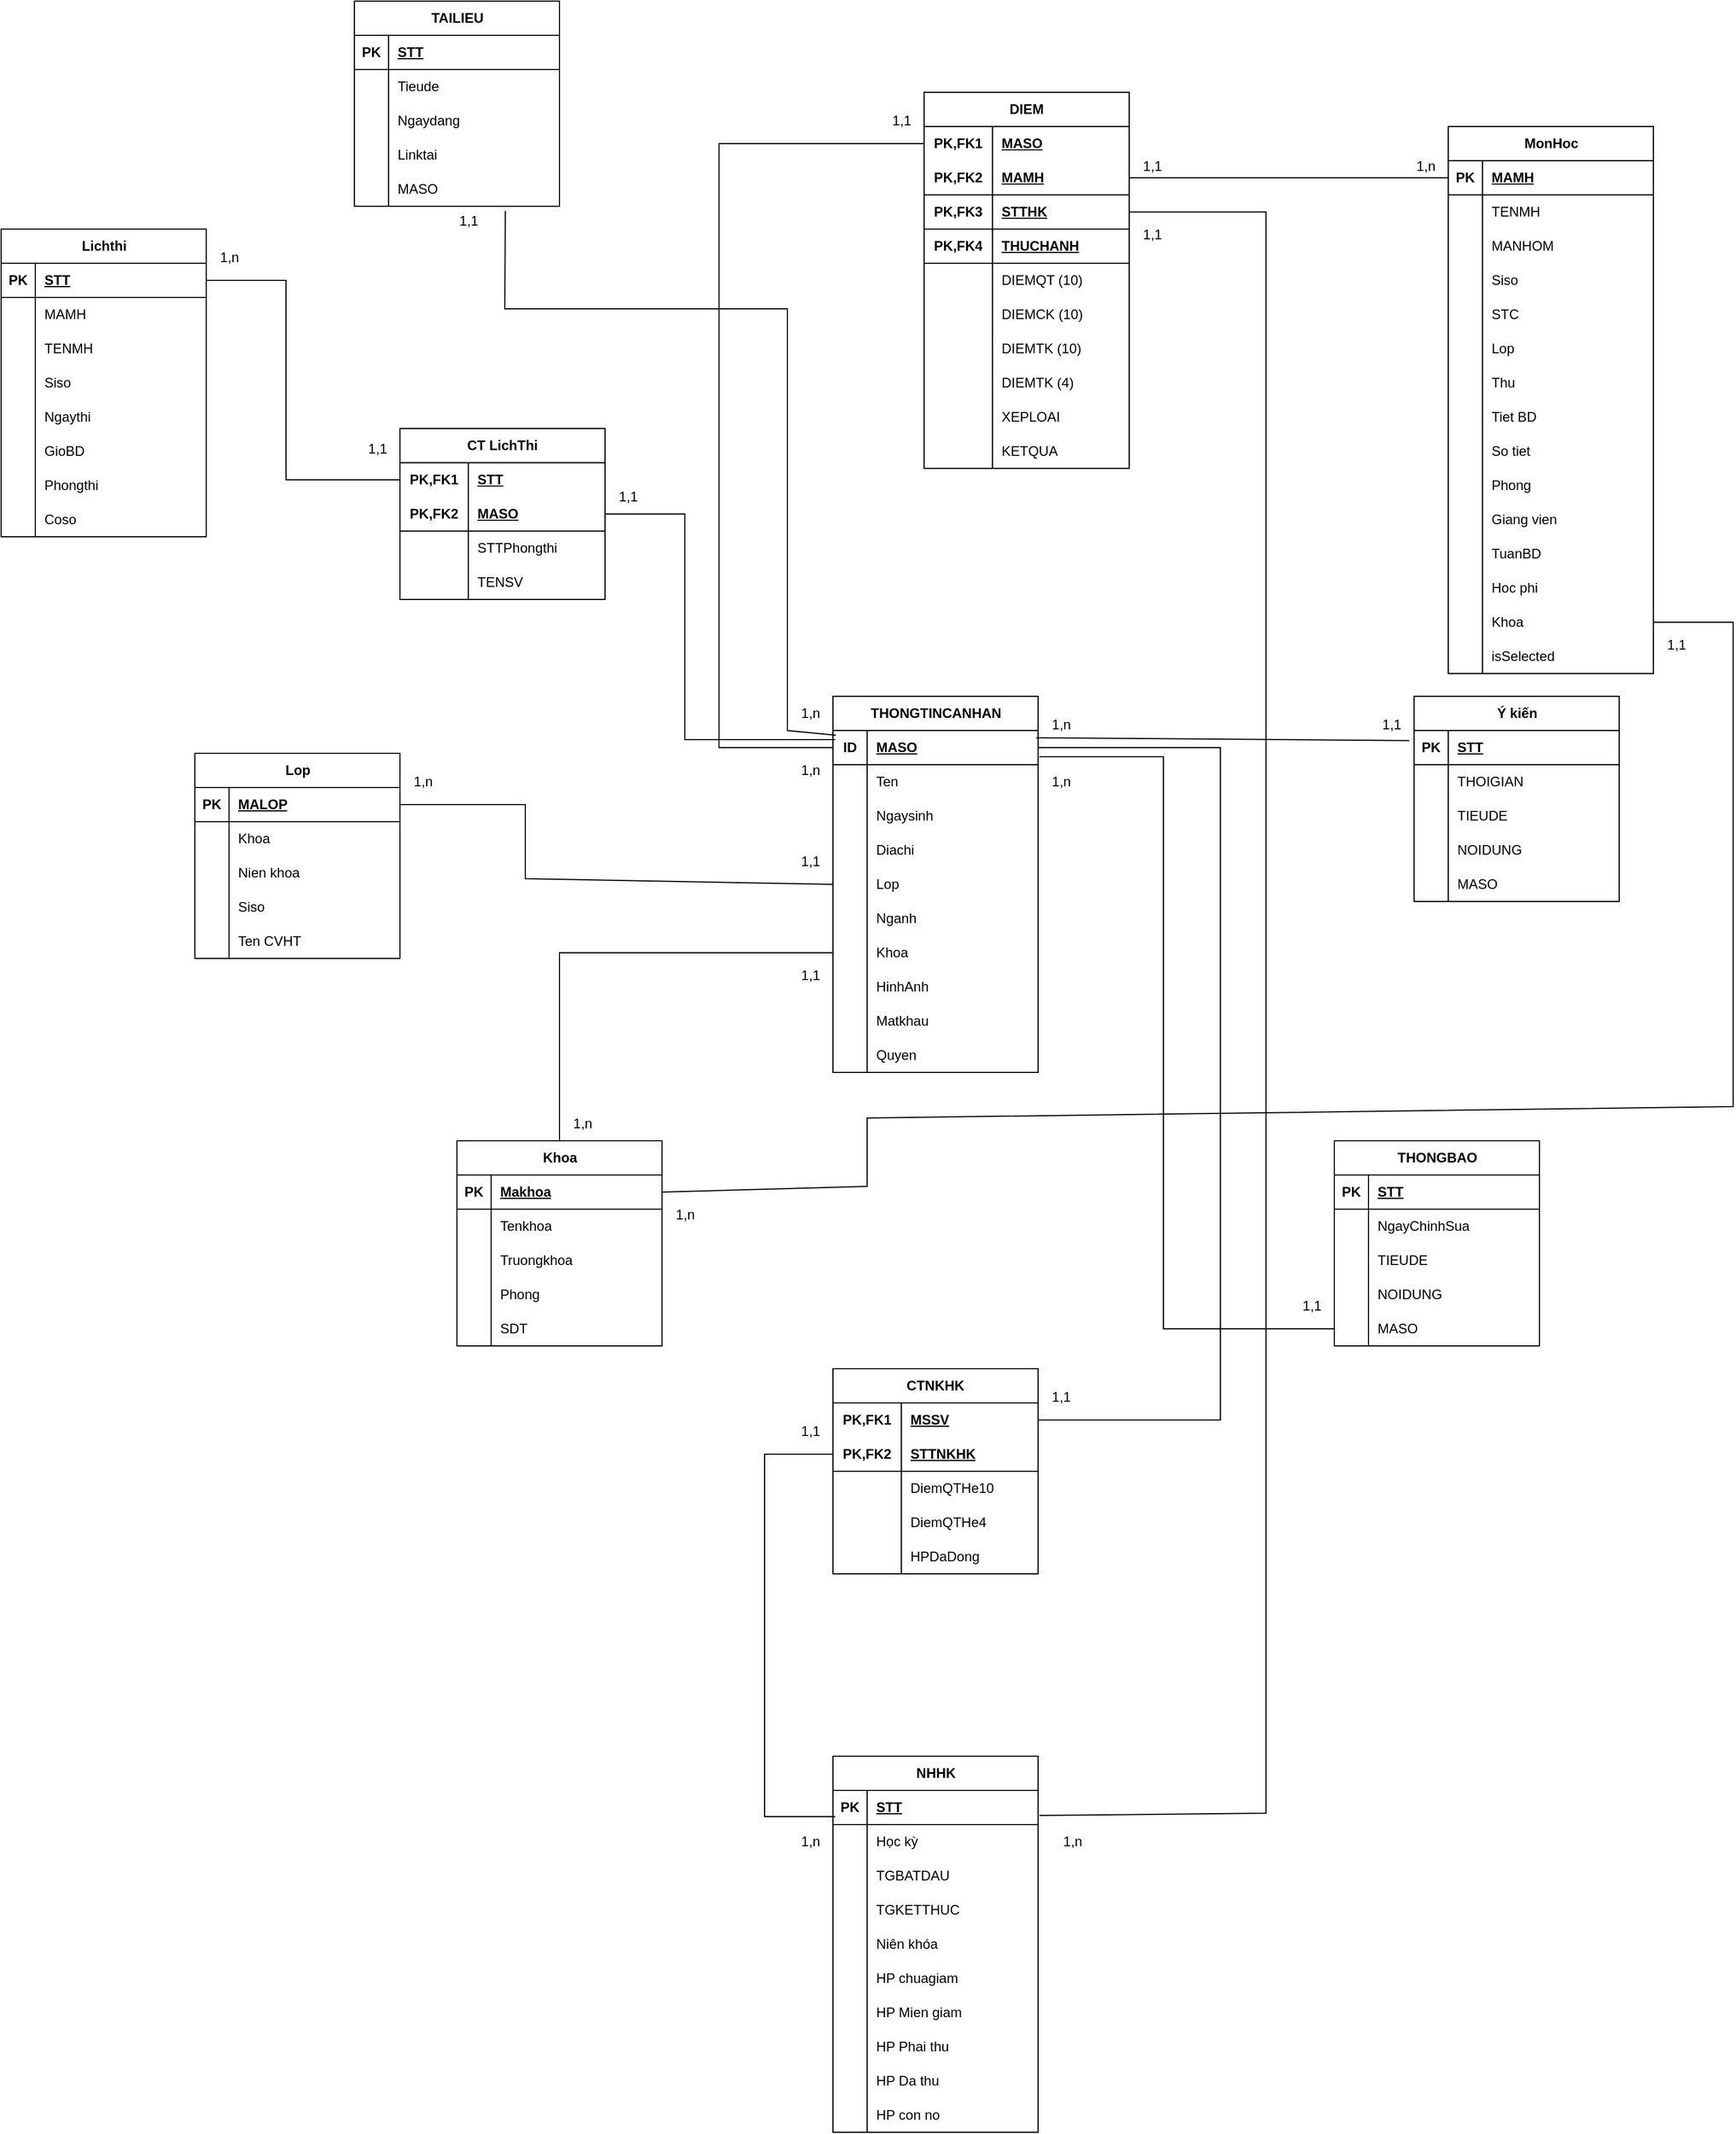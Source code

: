 <mxfile version="24.0.2" type="device">
  <diagram name="Page-1" id="RfCecIZ8BOQWgOZGtjP0">
    <mxGraphModel dx="2899" dy="2214" grid="1" gridSize="10" guides="1" tooltips="1" connect="1" arrows="1" fold="1" page="1" pageScale="1" pageWidth="850" pageHeight="1100" math="0" shadow="0">
      <root>
        <mxCell id="0" />
        <mxCell id="1" parent="0" />
        <mxCell id="i0s20dTFnMhUz8noeE3M-16" value="THONGTINCANHAN" style="shape=table;startSize=30;container=1;collapsible=1;childLayout=tableLayout;fixedRows=1;rowLines=0;fontStyle=1;align=center;resizeLast=1;html=1;" parent="1" vertex="1">
          <mxGeometry x="10" y="-130" width="180" height="330" as="geometry" />
        </mxCell>
        <mxCell id="i0s20dTFnMhUz8noeE3M-17" value="" style="shape=tableRow;horizontal=0;startSize=0;swimlaneHead=0;swimlaneBody=0;fillColor=none;collapsible=0;dropTarget=0;points=[[0,0.5],[1,0.5]];portConstraint=eastwest;top=0;left=0;right=0;bottom=1;" parent="i0s20dTFnMhUz8noeE3M-16" vertex="1">
          <mxGeometry y="30" width="180" height="30" as="geometry" />
        </mxCell>
        <mxCell id="i0s20dTFnMhUz8noeE3M-18" value="ID" style="shape=partialRectangle;connectable=0;fillColor=none;top=0;left=0;bottom=0;right=0;fontStyle=1;overflow=hidden;whiteSpace=wrap;html=1;" parent="i0s20dTFnMhUz8noeE3M-17" vertex="1">
          <mxGeometry width="30" height="30" as="geometry">
            <mxRectangle width="30" height="30" as="alternateBounds" />
          </mxGeometry>
        </mxCell>
        <mxCell id="i0s20dTFnMhUz8noeE3M-19" value="MASO" style="shape=partialRectangle;connectable=0;fillColor=none;top=0;left=0;bottom=0;right=0;align=left;spacingLeft=6;fontStyle=5;overflow=hidden;whiteSpace=wrap;html=1;" parent="i0s20dTFnMhUz8noeE3M-17" vertex="1">
          <mxGeometry x="30" width="150" height="30" as="geometry">
            <mxRectangle width="150" height="30" as="alternateBounds" />
          </mxGeometry>
        </mxCell>
        <mxCell id="i0s20dTFnMhUz8noeE3M-20" value="" style="shape=tableRow;horizontal=0;startSize=0;swimlaneHead=0;swimlaneBody=0;fillColor=none;collapsible=0;dropTarget=0;points=[[0,0.5],[1,0.5]];portConstraint=eastwest;top=0;left=0;right=0;bottom=0;" parent="i0s20dTFnMhUz8noeE3M-16" vertex="1">
          <mxGeometry y="60" width="180" height="30" as="geometry" />
        </mxCell>
        <mxCell id="i0s20dTFnMhUz8noeE3M-21" value="" style="shape=partialRectangle;connectable=0;fillColor=none;top=0;left=0;bottom=0;right=0;editable=1;overflow=hidden;whiteSpace=wrap;html=1;" parent="i0s20dTFnMhUz8noeE3M-20" vertex="1">
          <mxGeometry width="30" height="30" as="geometry">
            <mxRectangle width="30" height="30" as="alternateBounds" />
          </mxGeometry>
        </mxCell>
        <mxCell id="i0s20dTFnMhUz8noeE3M-22" value="Ten" style="shape=partialRectangle;connectable=0;fillColor=none;top=0;left=0;bottom=0;right=0;align=left;spacingLeft=6;overflow=hidden;whiteSpace=wrap;html=1;" parent="i0s20dTFnMhUz8noeE3M-20" vertex="1">
          <mxGeometry x="30" width="150" height="30" as="geometry">
            <mxRectangle width="150" height="30" as="alternateBounds" />
          </mxGeometry>
        </mxCell>
        <mxCell id="i0s20dTFnMhUz8noeE3M-23" value="" style="shape=tableRow;horizontal=0;startSize=0;swimlaneHead=0;swimlaneBody=0;fillColor=none;collapsible=0;dropTarget=0;points=[[0,0.5],[1,0.5]];portConstraint=eastwest;top=0;left=0;right=0;bottom=0;" parent="i0s20dTFnMhUz8noeE3M-16" vertex="1">
          <mxGeometry y="90" width="180" height="30" as="geometry" />
        </mxCell>
        <mxCell id="i0s20dTFnMhUz8noeE3M-24" value="" style="shape=partialRectangle;connectable=0;fillColor=none;top=0;left=0;bottom=0;right=0;editable=1;overflow=hidden;whiteSpace=wrap;html=1;" parent="i0s20dTFnMhUz8noeE3M-23" vertex="1">
          <mxGeometry width="30" height="30" as="geometry">
            <mxRectangle width="30" height="30" as="alternateBounds" />
          </mxGeometry>
        </mxCell>
        <mxCell id="i0s20dTFnMhUz8noeE3M-25" value="Ngaysinh" style="shape=partialRectangle;connectable=0;fillColor=none;top=0;left=0;bottom=0;right=0;align=left;spacingLeft=6;overflow=hidden;whiteSpace=wrap;html=1;" parent="i0s20dTFnMhUz8noeE3M-23" vertex="1">
          <mxGeometry x="30" width="150" height="30" as="geometry">
            <mxRectangle width="150" height="30" as="alternateBounds" />
          </mxGeometry>
        </mxCell>
        <mxCell id="i0s20dTFnMhUz8noeE3M-26" value="" style="shape=tableRow;horizontal=0;startSize=0;swimlaneHead=0;swimlaneBody=0;fillColor=none;collapsible=0;dropTarget=0;points=[[0,0.5],[1,0.5]];portConstraint=eastwest;top=0;left=0;right=0;bottom=0;" parent="i0s20dTFnMhUz8noeE3M-16" vertex="1">
          <mxGeometry y="120" width="180" height="30" as="geometry" />
        </mxCell>
        <mxCell id="i0s20dTFnMhUz8noeE3M-27" value="" style="shape=partialRectangle;connectable=0;fillColor=none;top=0;left=0;bottom=0;right=0;editable=1;overflow=hidden;whiteSpace=wrap;html=1;" parent="i0s20dTFnMhUz8noeE3M-26" vertex="1">
          <mxGeometry width="30" height="30" as="geometry">
            <mxRectangle width="30" height="30" as="alternateBounds" />
          </mxGeometry>
        </mxCell>
        <mxCell id="i0s20dTFnMhUz8noeE3M-28" value="Diachi" style="shape=partialRectangle;connectable=0;fillColor=none;top=0;left=0;bottom=0;right=0;align=left;spacingLeft=6;overflow=hidden;whiteSpace=wrap;html=1;" parent="i0s20dTFnMhUz8noeE3M-26" vertex="1">
          <mxGeometry x="30" width="150" height="30" as="geometry">
            <mxRectangle width="150" height="30" as="alternateBounds" />
          </mxGeometry>
        </mxCell>
        <mxCell id="i0s20dTFnMhUz8noeE3M-29" value="" style="shape=tableRow;horizontal=0;startSize=0;swimlaneHead=0;swimlaneBody=0;fillColor=none;collapsible=0;dropTarget=0;points=[[0,0.5],[1,0.5]];portConstraint=eastwest;top=0;left=0;right=0;bottom=0;" parent="i0s20dTFnMhUz8noeE3M-16" vertex="1">
          <mxGeometry y="150" width="180" height="30" as="geometry" />
        </mxCell>
        <mxCell id="i0s20dTFnMhUz8noeE3M-30" value="" style="shape=partialRectangle;connectable=0;fillColor=none;top=0;left=0;bottom=0;right=0;editable=1;overflow=hidden;whiteSpace=wrap;html=1;" parent="i0s20dTFnMhUz8noeE3M-29" vertex="1">
          <mxGeometry width="30" height="30" as="geometry">
            <mxRectangle width="30" height="30" as="alternateBounds" />
          </mxGeometry>
        </mxCell>
        <mxCell id="i0s20dTFnMhUz8noeE3M-31" value="Lop" style="shape=partialRectangle;connectable=0;fillColor=none;top=0;left=0;bottom=0;right=0;align=left;spacingLeft=6;overflow=hidden;whiteSpace=wrap;html=1;" parent="i0s20dTFnMhUz8noeE3M-29" vertex="1">
          <mxGeometry x="30" width="150" height="30" as="geometry">
            <mxRectangle width="150" height="30" as="alternateBounds" />
          </mxGeometry>
        </mxCell>
        <mxCell id="i0s20dTFnMhUz8noeE3M-32" value="" style="shape=tableRow;horizontal=0;startSize=0;swimlaneHead=0;swimlaneBody=0;fillColor=none;collapsible=0;dropTarget=0;points=[[0,0.5],[1,0.5]];portConstraint=eastwest;top=0;left=0;right=0;bottom=0;" parent="i0s20dTFnMhUz8noeE3M-16" vertex="1">
          <mxGeometry y="180" width="180" height="30" as="geometry" />
        </mxCell>
        <mxCell id="i0s20dTFnMhUz8noeE3M-33" value="" style="shape=partialRectangle;connectable=0;fillColor=none;top=0;left=0;bottom=0;right=0;editable=1;overflow=hidden;whiteSpace=wrap;html=1;" parent="i0s20dTFnMhUz8noeE3M-32" vertex="1">
          <mxGeometry width="30" height="30" as="geometry">
            <mxRectangle width="30" height="30" as="alternateBounds" />
          </mxGeometry>
        </mxCell>
        <mxCell id="i0s20dTFnMhUz8noeE3M-34" value="Nganh" style="shape=partialRectangle;connectable=0;fillColor=none;top=0;left=0;bottom=0;right=0;align=left;spacingLeft=6;overflow=hidden;whiteSpace=wrap;html=1;" parent="i0s20dTFnMhUz8noeE3M-32" vertex="1">
          <mxGeometry x="30" width="150" height="30" as="geometry">
            <mxRectangle width="150" height="30" as="alternateBounds" />
          </mxGeometry>
        </mxCell>
        <mxCell id="i0s20dTFnMhUz8noeE3M-35" value="" style="shape=tableRow;horizontal=0;startSize=0;swimlaneHead=0;swimlaneBody=0;fillColor=none;collapsible=0;dropTarget=0;points=[[0,0.5],[1,0.5]];portConstraint=eastwest;top=0;left=0;right=0;bottom=0;" parent="i0s20dTFnMhUz8noeE3M-16" vertex="1">
          <mxGeometry y="210" width="180" height="30" as="geometry" />
        </mxCell>
        <mxCell id="i0s20dTFnMhUz8noeE3M-36" value="" style="shape=partialRectangle;connectable=0;fillColor=none;top=0;left=0;bottom=0;right=0;editable=1;overflow=hidden;whiteSpace=wrap;html=1;" parent="i0s20dTFnMhUz8noeE3M-35" vertex="1">
          <mxGeometry width="30" height="30" as="geometry">
            <mxRectangle width="30" height="30" as="alternateBounds" />
          </mxGeometry>
        </mxCell>
        <mxCell id="i0s20dTFnMhUz8noeE3M-37" value="Khoa" style="shape=partialRectangle;connectable=0;fillColor=none;top=0;left=0;bottom=0;right=0;align=left;spacingLeft=6;overflow=hidden;whiteSpace=wrap;html=1;" parent="i0s20dTFnMhUz8noeE3M-35" vertex="1">
          <mxGeometry x="30" width="150" height="30" as="geometry">
            <mxRectangle width="150" height="30" as="alternateBounds" />
          </mxGeometry>
        </mxCell>
        <mxCell id="i0s20dTFnMhUz8noeE3M-83" value="" style="shape=tableRow;horizontal=0;startSize=0;swimlaneHead=0;swimlaneBody=0;fillColor=none;collapsible=0;dropTarget=0;points=[[0,0.5],[1,0.5]];portConstraint=eastwest;top=0;left=0;right=0;bottom=0;" parent="i0s20dTFnMhUz8noeE3M-16" vertex="1">
          <mxGeometry y="240" width="180" height="30" as="geometry" />
        </mxCell>
        <mxCell id="i0s20dTFnMhUz8noeE3M-84" value="" style="shape=partialRectangle;connectable=0;fillColor=none;top=0;left=0;bottom=0;right=0;editable=1;overflow=hidden;whiteSpace=wrap;html=1;" parent="i0s20dTFnMhUz8noeE3M-83" vertex="1">
          <mxGeometry width="30" height="30" as="geometry">
            <mxRectangle width="30" height="30" as="alternateBounds" />
          </mxGeometry>
        </mxCell>
        <mxCell id="i0s20dTFnMhUz8noeE3M-85" value="HinhAnh" style="shape=partialRectangle;connectable=0;fillColor=none;top=0;left=0;bottom=0;right=0;align=left;spacingLeft=6;overflow=hidden;whiteSpace=wrap;html=1;" parent="i0s20dTFnMhUz8noeE3M-83" vertex="1">
          <mxGeometry x="30" width="150" height="30" as="geometry">
            <mxRectangle width="150" height="30" as="alternateBounds" />
          </mxGeometry>
        </mxCell>
        <mxCell id="CWXHxrTtnsUUNTb9QpNN-26" value="" style="shape=tableRow;horizontal=0;startSize=0;swimlaneHead=0;swimlaneBody=0;fillColor=none;collapsible=0;dropTarget=0;points=[[0,0.5],[1,0.5]];portConstraint=eastwest;top=0;left=0;right=0;bottom=0;" parent="i0s20dTFnMhUz8noeE3M-16" vertex="1">
          <mxGeometry y="270" width="180" height="30" as="geometry" />
        </mxCell>
        <mxCell id="CWXHxrTtnsUUNTb9QpNN-27" value="" style="shape=partialRectangle;connectable=0;fillColor=none;top=0;left=0;bottom=0;right=0;editable=1;overflow=hidden;whiteSpace=wrap;html=1;" parent="CWXHxrTtnsUUNTb9QpNN-26" vertex="1">
          <mxGeometry width="30" height="30" as="geometry">
            <mxRectangle width="30" height="30" as="alternateBounds" />
          </mxGeometry>
        </mxCell>
        <mxCell id="CWXHxrTtnsUUNTb9QpNN-28" value="Matkhau" style="shape=partialRectangle;connectable=0;fillColor=none;top=0;left=0;bottom=0;right=0;align=left;spacingLeft=6;overflow=hidden;whiteSpace=wrap;html=1;" parent="CWXHxrTtnsUUNTb9QpNN-26" vertex="1">
          <mxGeometry x="30" width="150" height="30" as="geometry">
            <mxRectangle width="150" height="30" as="alternateBounds" />
          </mxGeometry>
        </mxCell>
        <mxCell id="CWXHxrTtnsUUNTb9QpNN-29" value="" style="shape=tableRow;horizontal=0;startSize=0;swimlaneHead=0;swimlaneBody=0;fillColor=none;collapsible=0;dropTarget=0;points=[[0,0.5],[1,0.5]];portConstraint=eastwest;top=0;left=0;right=0;bottom=0;" parent="i0s20dTFnMhUz8noeE3M-16" vertex="1">
          <mxGeometry y="300" width="180" height="30" as="geometry" />
        </mxCell>
        <mxCell id="CWXHxrTtnsUUNTb9QpNN-30" value="" style="shape=partialRectangle;connectable=0;fillColor=none;top=0;left=0;bottom=0;right=0;editable=1;overflow=hidden;whiteSpace=wrap;html=1;" parent="CWXHxrTtnsUUNTb9QpNN-29" vertex="1">
          <mxGeometry width="30" height="30" as="geometry">
            <mxRectangle width="30" height="30" as="alternateBounds" />
          </mxGeometry>
        </mxCell>
        <mxCell id="CWXHxrTtnsUUNTb9QpNN-31" value="Quyen" style="shape=partialRectangle;connectable=0;fillColor=none;top=0;left=0;bottom=0;right=0;align=left;spacingLeft=6;overflow=hidden;whiteSpace=wrap;html=1;" parent="CWXHxrTtnsUUNTb9QpNN-29" vertex="1">
          <mxGeometry x="30" width="150" height="30" as="geometry">
            <mxRectangle width="150" height="30" as="alternateBounds" />
          </mxGeometry>
        </mxCell>
        <mxCell id="i0s20dTFnMhUz8noeE3M-92" value="Khoa" style="shape=table;startSize=30;container=1;collapsible=1;childLayout=tableLayout;fixedRows=1;rowLines=0;fontStyle=1;align=center;resizeLast=1;html=1;" parent="1" vertex="1">
          <mxGeometry x="-320" y="260" width="180" height="180" as="geometry" />
        </mxCell>
        <mxCell id="i0s20dTFnMhUz8noeE3M-93" value="" style="shape=tableRow;horizontal=0;startSize=0;swimlaneHead=0;swimlaneBody=0;fillColor=none;collapsible=0;dropTarget=0;points=[[0,0.5],[1,0.5]];portConstraint=eastwest;top=0;left=0;right=0;bottom=1;" parent="i0s20dTFnMhUz8noeE3M-92" vertex="1">
          <mxGeometry y="30" width="180" height="30" as="geometry" />
        </mxCell>
        <mxCell id="i0s20dTFnMhUz8noeE3M-94" value="PK" style="shape=partialRectangle;connectable=0;fillColor=none;top=0;left=0;bottom=0;right=0;fontStyle=1;overflow=hidden;whiteSpace=wrap;html=1;" parent="i0s20dTFnMhUz8noeE3M-93" vertex="1">
          <mxGeometry width="30" height="30" as="geometry">
            <mxRectangle width="30" height="30" as="alternateBounds" />
          </mxGeometry>
        </mxCell>
        <mxCell id="i0s20dTFnMhUz8noeE3M-95" value="Makhoa" style="shape=partialRectangle;connectable=0;fillColor=none;top=0;left=0;bottom=0;right=0;align=left;spacingLeft=6;fontStyle=5;overflow=hidden;whiteSpace=wrap;html=1;" parent="i0s20dTFnMhUz8noeE3M-93" vertex="1">
          <mxGeometry x="30" width="150" height="30" as="geometry">
            <mxRectangle width="150" height="30" as="alternateBounds" />
          </mxGeometry>
        </mxCell>
        <mxCell id="i0s20dTFnMhUz8noeE3M-96" value="" style="shape=tableRow;horizontal=0;startSize=0;swimlaneHead=0;swimlaneBody=0;fillColor=none;collapsible=0;dropTarget=0;points=[[0,0.5],[1,0.5]];portConstraint=eastwest;top=0;left=0;right=0;bottom=0;" parent="i0s20dTFnMhUz8noeE3M-92" vertex="1">
          <mxGeometry y="60" width="180" height="30" as="geometry" />
        </mxCell>
        <mxCell id="i0s20dTFnMhUz8noeE3M-97" value="" style="shape=partialRectangle;connectable=0;fillColor=none;top=0;left=0;bottom=0;right=0;editable=1;overflow=hidden;whiteSpace=wrap;html=1;" parent="i0s20dTFnMhUz8noeE3M-96" vertex="1">
          <mxGeometry width="30" height="30" as="geometry">
            <mxRectangle width="30" height="30" as="alternateBounds" />
          </mxGeometry>
        </mxCell>
        <mxCell id="i0s20dTFnMhUz8noeE3M-98" value="Tenkhoa" style="shape=partialRectangle;connectable=0;fillColor=none;top=0;left=0;bottom=0;right=0;align=left;spacingLeft=6;overflow=hidden;whiteSpace=wrap;html=1;" parent="i0s20dTFnMhUz8noeE3M-96" vertex="1">
          <mxGeometry x="30" width="150" height="30" as="geometry">
            <mxRectangle width="150" height="30" as="alternateBounds" />
          </mxGeometry>
        </mxCell>
        <mxCell id="i0s20dTFnMhUz8noeE3M-99" value="" style="shape=tableRow;horizontal=0;startSize=0;swimlaneHead=0;swimlaneBody=0;fillColor=none;collapsible=0;dropTarget=0;points=[[0,0.5],[1,0.5]];portConstraint=eastwest;top=0;left=0;right=0;bottom=0;" parent="i0s20dTFnMhUz8noeE3M-92" vertex="1">
          <mxGeometry y="90" width="180" height="30" as="geometry" />
        </mxCell>
        <mxCell id="i0s20dTFnMhUz8noeE3M-100" value="" style="shape=partialRectangle;connectable=0;fillColor=none;top=0;left=0;bottom=0;right=0;editable=1;overflow=hidden;whiteSpace=wrap;html=1;" parent="i0s20dTFnMhUz8noeE3M-99" vertex="1">
          <mxGeometry width="30" height="30" as="geometry">
            <mxRectangle width="30" height="30" as="alternateBounds" />
          </mxGeometry>
        </mxCell>
        <mxCell id="i0s20dTFnMhUz8noeE3M-101" value="Truongkhoa" style="shape=partialRectangle;connectable=0;fillColor=none;top=0;left=0;bottom=0;right=0;align=left;spacingLeft=6;overflow=hidden;whiteSpace=wrap;html=1;" parent="i0s20dTFnMhUz8noeE3M-99" vertex="1">
          <mxGeometry x="30" width="150" height="30" as="geometry">
            <mxRectangle width="150" height="30" as="alternateBounds" />
          </mxGeometry>
        </mxCell>
        <mxCell id="i0s20dTFnMhUz8noeE3M-102" value="" style="shape=tableRow;horizontal=0;startSize=0;swimlaneHead=0;swimlaneBody=0;fillColor=none;collapsible=0;dropTarget=0;points=[[0,0.5],[1,0.5]];portConstraint=eastwest;top=0;left=0;right=0;bottom=0;" parent="i0s20dTFnMhUz8noeE3M-92" vertex="1">
          <mxGeometry y="120" width="180" height="30" as="geometry" />
        </mxCell>
        <mxCell id="i0s20dTFnMhUz8noeE3M-103" value="" style="shape=partialRectangle;connectable=0;fillColor=none;top=0;left=0;bottom=0;right=0;editable=1;overflow=hidden;whiteSpace=wrap;html=1;" parent="i0s20dTFnMhUz8noeE3M-102" vertex="1">
          <mxGeometry width="30" height="30" as="geometry">
            <mxRectangle width="30" height="30" as="alternateBounds" />
          </mxGeometry>
        </mxCell>
        <mxCell id="i0s20dTFnMhUz8noeE3M-104" value="Phong" style="shape=partialRectangle;connectable=0;fillColor=none;top=0;left=0;bottom=0;right=0;align=left;spacingLeft=6;overflow=hidden;whiteSpace=wrap;html=1;" parent="i0s20dTFnMhUz8noeE3M-102" vertex="1">
          <mxGeometry x="30" width="150" height="30" as="geometry">
            <mxRectangle width="150" height="30" as="alternateBounds" />
          </mxGeometry>
        </mxCell>
        <mxCell id="-nX1lhqJZ1oemHQArbcm-14" value="" style="shape=tableRow;horizontal=0;startSize=0;swimlaneHead=0;swimlaneBody=0;fillColor=none;collapsible=0;dropTarget=0;points=[[0,0.5],[1,0.5]];portConstraint=eastwest;top=0;left=0;right=0;bottom=0;" parent="i0s20dTFnMhUz8noeE3M-92" vertex="1">
          <mxGeometry y="150" width="180" height="30" as="geometry" />
        </mxCell>
        <mxCell id="-nX1lhqJZ1oemHQArbcm-15" value="" style="shape=partialRectangle;connectable=0;fillColor=none;top=0;left=0;bottom=0;right=0;editable=1;overflow=hidden;whiteSpace=wrap;html=1;" parent="-nX1lhqJZ1oemHQArbcm-14" vertex="1">
          <mxGeometry width="30" height="30" as="geometry">
            <mxRectangle width="30" height="30" as="alternateBounds" />
          </mxGeometry>
        </mxCell>
        <mxCell id="-nX1lhqJZ1oemHQArbcm-16" value="SDT" style="shape=partialRectangle;connectable=0;fillColor=none;top=0;left=0;bottom=0;right=0;align=left;spacingLeft=6;overflow=hidden;whiteSpace=wrap;html=1;" parent="-nX1lhqJZ1oemHQArbcm-14" vertex="1">
          <mxGeometry x="30" width="150" height="30" as="geometry">
            <mxRectangle width="150" height="30" as="alternateBounds" />
          </mxGeometry>
        </mxCell>
        <mxCell id="i0s20dTFnMhUz8noeE3M-105" value="" style="endArrow=none;html=1;rounded=0;exitX=0.5;exitY=0;exitDx=0;exitDy=0;entryX=0;entryY=0.5;entryDx=0;entryDy=0;" parent="1" source="i0s20dTFnMhUz8noeE3M-92" target="i0s20dTFnMhUz8noeE3M-35" edge="1">
          <mxGeometry relative="1" as="geometry">
            <mxPoint x="-90" y="150" as="sourcePoint" />
            <mxPoint x="-10" y="150" as="targetPoint" />
            <Array as="points">
              <mxPoint x="-230" y="95" />
            </Array>
          </mxGeometry>
        </mxCell>
        <mxCell id="-nX1lhqJZ1oemHQArbcm-37" value="Lop" style="shape=table;startSize=30;container=1;collapsible=1;childLayout=tableLayout;fixedRows=1;rowLines=0;fontStyle=1;align=center;resizeLast=1;html=1;" parent="1" vertex="1">
          <mxGeometry x="-550" y="-80" width="180" height="180" as="geometry" />
        </mxCell>
        <mxCell id="-nX1lhqJZ1oemHQArbcm-38" value="" style="shape=tableRow;horizontal=0;startSize=0;swimlaneHead=0;swimlaneBody=0;fillColor=none;collapsible=0;dropTarget=0;points=[[0,0.5],[1,0.5]];portConstraint=eastwest;top=0;left=0;right=0;bottom=1;" parent="-nX1lhqJZ1oemHQArbcm-37" vertex="1">
          <mxGeometry y="30" width="180" height="30" as="geometry" />
        </mxCell>
        <mxCell id="-nX1lhqJZ1oemHQArbcm-39" value="PK" style="shape=partialRectangle;connectable=0;fillColor=none;top=0;left=0;bottom=0;right=0;fontStyle=1;overflow=hidden;whiteSpace=wrap;html=1;" parent="-nX1lhqJZ1oemHQArbcm-38" vertex="1">
          <mxGeometry width="30" height="30" as="geometry">
            <mxRectangle width="30" height="30" as="alternateBounds" />
          </mxGeometry>
        </mxCell>
        <mxCell id="-nX1lhqJZ1oemHQArbcm-40" value="MALOP" style="shape=partialRectangle;connectable=0;fillColor=none;top=0;left=0;bottom=0;right=0;align=left;spacingLeft=6;fontStyle=5;overflow=hidden;whiteSpace=wrap;html=1;" parent="-nX1lhqJZ1oemHQArbcm-38" vertex="1">
          <mxGeometry x="30" width="150" height="30" as="geometry">
            <mxRectangle width="150" height="30" as="alternateBounds" />
          </mxGeometry>
        </mxCell>
        <mxCell id="-nX1lhqJZ1oemHQArbcm-44" value="" style="shape=tableRow;horizontal=0;startSize=0;swimlaneHead=0;swimlaneBody=0;fillColor=none;collapsible=0;dropTarget=0;points=[[0,0.5],[1,0.5]];portConstraint=eastwest;top=0;left=0;right=0;bottom=0;" parent="-nX1lhqJZ1oemHQArbcm-37" vertex="1">
          <mxGeometry y="60" width="180" height="30" as="geometry" />
        </mxCell>
        <mxCell id="-nX1lhqJZ1oemHQArbcm-45" value="" style="shape=partialRectangle;connectable=0;fillColor=none;top=0;left=0;bottom=0;right=0;editable=1;overflow=hidden;whiteSpace=wrap;html=1;" parent="-nX1lhqJZ1oemHQArbcm-44" vertex="1">
          <mxGeometry width="30" height="30" as="geometry">
            <mxRectangle width="30" height="30" as="alternateBounds" />
          </mxGeometry>
        </mxCell>
        <mxCell id="-nX1lhqJZ1oemHQArbcm-46" value="Khoa" style="shape=partialRectangle;connectable=0;fillColor=none;top=0;left=0;bottom=0;right=0;align=left;spacingLeft=6;overflow=hidden;whiteSpace=wrap;html=1;" parent="-nX1lhqJZ1oemHQArbcm-44" vertex="1">
          <mxGeometry x="30" width="150" height="30" as="geometry">
            <mxRectangle width="150" height="30" as="alternateBounds" />
          </mxGeometry>
        </mxCell>
        <mxCell id="-nX1lhqJZ1oemHQArbcm-47" value="" style="shape=tableRow;horizontal=0;startSize=0;swimlaneHead=0;swimlaneBody=0;fillColor=none;collapsible=0;dropTarget=0;points=[[0,0.5],[1,0.5]];portConstraint=eastwest;top=0;left=0;right=0;bottom=0;" parent="-nX1lhqJZ1oemHQArbcm-37" vertex="1">
          <mxGeometry y="90" width="180" height="30" as="geometry" />
        </mxCell>
        <mxCell id="-nX1lhqJZ1oemHQArbcm-48" value="" style="shape=partialRectangle;connectable=0;fillColor=none;top=0;left=0;bottom=0;right=0;editable=1;overflow=hidden;whiteSpace=wrap;html=1;" parent="-nX1lhqJZ1oemHQArbcm-47" vertex="1">
          <mxGeometry width="30" height="30" as="geometry">
            <mxRectangle width="30" height="30" as="alternateBounds" />
          </mxGeometry>
        </mxCell>
        <mxCell id="-nX1lhqJZ1oemHQArbcm-49" value="Nien khoa" style="shape=partialRectangle;connectable=0;fillColor=none;top=0;left=0;bottom=0;right=0;align=left;spacingLeft=6;overflow=hidden;whiteSpace=wrap;html=1;" parent="-nX1lhqJZ1oemHQArbcm-47" vertex="1">
          <mxGeometry x="30" width="150" height="30" as="geometry">
            <mxRectangle width="150" height="30" as="alternateBounds" />
          </mxGeometry>
        </mxCell>
        <mxCell id="-nX1lhqJZ1oemHQArbcm-50" value="" style="shape=tableRow;horizontal=0;startSize=0;swimlaneHead=0;swimlaneBody=0;fillColor=none;collapsible=0;dropTarget=0;points=[[0,0.5],[1,0.5]];portConstraint=eastwest;top=0;left=0;right=0;bottom=0;" parent="-nX1lhqJZ1oemHQArbcm-37" vertex="1">
          <mxGeometry y="120" width="180" height="30" as="geometry" />
        </mxCell>
        <mxCell id="-nX1lhqJZ1oemHQArbcm-51" value="" style="shape=partialRectangle;connectable=0;fillColor=none;top=0;left=0;bottom=0;right=0;editable=1;overflow=hidden;whiteSpace=wrap;html=1;" parent="-nX1lhqJZ1oemHQArbcm-50" vertex="1">
          <mxGeometry width="30" height="30" as="geometry">
            <mxRectangle width="30" height="30" as="alternateBounds" />
          </mxGeometry>
        </mxCell>
        <mxCell id="-nX1lhqJZ1oemHQArbcm-52" value="Siso" style="shape=partialRectangle;connectable=0;fillColor=none;top=0;left=0;bottom=0;right=0;align=left;spacingLeft=6;overflow=hidden;whiteSpace=wrap;html=1;" parent="-nX1lhqJZ1oemHQArbcm-50" vertex="1">
          <mxGeometry x="30" width="150" height="30" as="geometry">
            <mxRectangle width="150" height="30" as="alternateBounds" />
          </mxGeometry>
        </mxCell>
        <mxCell id="-nX1lhqJZ1oemHQArbcm-142" value="" style="shape=tableRow;horizontal=0;startSize=0;swimlaneHead=0;swimlaneBody=0;fillColor=none;collapsible=0;dropTarget=0;points=[[0,0.5],[1,0.5]];portConstraint=eastwest;top=0;left=0;right=0;bottom=0;" parent="-nX1lhqJZ1oemHQArbcm-37" vertex="1">
          <mxGeometry y="150" width="180" height="30" as="geometry" />
        </mxCell>
        <mxCell id="-nX1lhqJZ1oemHQArbcm-143" value="" style="shape=partialRectangle;connectable=0;fillColor=none;top=0;left=0;bottom=0;right=0;editable=1;overflow=hidden;whiteSpace=wrap;html=1;" parent="-nX1lhqJZ1oemHQArbcm-142" vertex="1">
          <mxGeometry width="30" height="30" as="geometry">
            <mxRectangle width="30" height="30" as="alternateBounds" />
          </mxGeometry>
        </mxCell>
        <mxCell id="-nX1lhqJZ1oemHQArbcm-144" value="Ten CVHT" style="shape=partialRectangle;connectable=0;fillColor=none;top=0;left=0;bottom=0;right=0;align=left;spacingLeft=6;overflow=hidden;whiteSpace=wrap;html=1;" parent="-nX1lhqJZ1oemHQArbcm-142" vertex="1">
          <mxGeometry x="30" width="150" height="30" as="geometry">
            <mxRectangle width="150" height="30" as="alternateBounds" />
          </mxGeometry>
        </mxCell>
        <mxCell id="-nX1lhqJZ1oemHQArbcm-56" value="" style="endArrow=none;html=1;rounded=0;exitX=1;exitY=0.5;exitDx=0;exitDy=0;entryX=0;entryY=0.5;entryDx=0;entryDy=0;" parent="1" source="-nX1lhqJZ1oemHQArbcm-38" target="i0s20dTFnMhUz8noeE3M-29" edge="1">
          <mxGeometry width="50" height="50" relative="1" as="geometry">
            <mxPoint x="-260" y="20" as="sourcePoint" />
            <mxPoint x="-210" y="-30" as="targetPoint" />
            <Array as="points">
              <mxPoint x="-260" y="-35" />
              <mxPoint x="-260" y="30" />
            </Array>
          </mxGeometry>
        </mxCell>
        <mxCell id="-nX1lhqJZ1oemHQArbcm-73" value="MonHoc" style="shape=table;startSize=30;container=1;collapsible=1;childLayout=tableLayout;fixedRows=1;rowLines=0;fontStyle=1;align=center;resizeLast=1;html=1;" parent="1" vertex="1">
          <mxGeometry x="550" y="-630" width="180" height="480" as="geometry" />
        </mxCell>
        <mxCell id="-nX1lhqJZ1oemHQArbcm-74" value="" style="shape=tableRow;horizontal=0;startSize=0;swimlaneHead=0;swimlaneBody=0;fillColor=none;collapsible=0;dropTarget=0;points=[[0,0.5],[1,0.5]];portConstraint=eastwest;top=0;left=0;right=0;bottom=1;" parent="-nX1lhqJZ1oemHQArbcm-73" vertex="1">
          <mxGeometry y="30" width="180" height="30" as="geometry" />
        </mxCell>
        <mxCell id="-nX1lhqJZ1oemHQArbcm-75" value="PK" style="shape=partialRectangle;connectable=0;fillColor=none;top=0;left=0;bottom=0;right=0;fontStyle=1;overflow=hidden;whiteSpace=wrap;html=1;" parent="-nX1lhqJZ1oemHQArbcm-74" vertex="1">
          <mxGeometry width="30" height="30" as="geometry">
            <mxRectangle width="30" height="30" as="alternateBounds" />
          </mxGeometry>
        </mxCell>
        <mxCell id="-nX1lhqJZ1oemHQArbcm-76" value="MAMH" style="shape=partialRectangle;connectable=0;fillColor=none;top=0;left=0;bottom=0;right=0;align=left;spacingLeft=6;fontStyle=5;overflow=hidden;whiteSpace=wrap;html=1;" parent="-nX1lhqJZ1oemHQArbcm-74" vertex="1">
          <mxGeometry x="30" width="150" height="30" as="geometry">
            <mxRectangle width="150" height="30" as="alternateBounds" />
          </mxGeometry>
        </mxCell>
        <mxCell id="-nX1lhqJZ1oemHQArbcm-77" value="" style="shape=tableRow;horizontal=0;startSize=0;swimlaneHead=0;swimlaneBody=0;fillColor=none;collapsible=0;dropTarget=0;points=[[0,0.5],[1,0.5]];portConstraint=eastwest;top=0;left=0;right=0;bottom=0;" parent="-nX1lhqJZ1oemHQArbcm-73" vertex="1">
          <mxGeometry y="60" width="180" height="30" as="geometry" />
        </mxCell>
        <mxCell id="-nX1lhqJZ1oemHQArbcm-78" value="" style="shape=partialRectangle;connectable=0;fillColor=none;top=0;left=0;bottom=0;right=0;editable=1;overflow=hidden;whiteSpace=wrap;html=1;" parent="-nX1lhqJZ1oemHQArbcm-77" vertex="1">
          <mxGeometry width="30" height="30" as="geometry">
            <mxRectangle width="30" height="30" as="alternateBounds" />
          </mxGeometry>
        </mxCell>
        <mxCell id="-nX1lhqJZ1oemHQArbcm-79" value="TENMH" style="shape=partialRectangle;connectable=0;fillColor=none;top=0;left=0;bottom=0;right=0;align=left;spacingLeft=6;overflow=hidden;whiteSpace=wrap;html=1;" parent="-nX1lhqJZ1oemHQArbcm-77" vertex="1">
          <mxGeometry x="30" width="150" height="30" as="geometry">
            <mxRectangle width="150" height="30" as="alternateBounds" />
          </mxGeometry>
        </mxCell>
        <mxCell id="-nX1lhqJZ1oemHQArbcm-80" value="" style="shape=tableRow;horizontal=0;startSize=0;swimlaneHead=0;swimlaneBody=0;fillColor=none;collapsible=0;dropTarget=0;points=[[0,0.5],[1,0.5]];portConstraint=eastwest;top=0;left=0;right=0;bottom=0;" parent="-nX1lhqJZ1oemHQArbcm-73" vertex="1">
          <mxGeometry y="90" width="180" height="30" as="geometry" />
        </mxCell>
        <mxCell id="-nX1lhqJZ1oemHQArbcm-81" value="" style="shape=partialRectangle;connectable=0;fillColor=none;top=0;left=0;bottom=0;right=0;editable=1;overflow=hidden;whiteSpace=wrap;html=1;" parent="-nX1lhqJZ1oemHQArbcm-80" vertex="1">
          <mxGeometry width="30" height="30" as="geometry">
            <mxRectangle width="30" height="30" as="alternateBounds" />
          </mxGeometry>
        </mxCell>
        <mxCell id="-nX1lhqJZ1oemHQArbcm-82" value="MANHOM" style="shape=partialRectangle;connectable=0;fillColor=none;top=0;left=0;bottom=0;right=0;align=left;spacingLeft=6;overflow=hidden;whiteSpace=wrap;html=1;" parent="-nX1lhqJZ1oemHQArbcm-80" vertex="1">
          <mxGeometry x="30" width="150" height="30" as="geometry">
            <mxRectangle width="150" height="30" as="alternateBounds" />
          </mxGeometry>
        </mxCell>
        <mxCell id="-nX1lhqJZ1oemHQArbcm-110" value="" style="shape=tableRow;horizontal=0;startSize=0;swimlaneHead=0;swimlaneBody=0;fillColor=none;collapsible=0;dropTarget=0;points=[[0,0.5],[1,0.5]];portConstraint=eastwest;top=0;left=0;right=0;bottom=0;" parent="-nX1lhqJZ1oemHQArbcm-73" vertex="1">
          <mxGeometry y="120" width="180" height="30" as="geometry" />
        </mxCell>
        <mxCell id="-nX1lhqJZ1oemHQArbcm-111" value="" style="shape=partialRectangle;connectable=0;fillColor=none;top=0;left=0;bottom=0;right=0;editable=1;overflow=hidden;whiteSpace=wrap;html=1;" parent="-nX1lhqJZ1oemHQArbcm-110" vertex="1">
          <mxGeometry width="30" height="30" as="geometry">
            <mxRectangle width="30" height="30" as="alternateBounds" />
          </mxGeometry>
        </mxCell>
        <mxCell id="-nX1lhqJZ1oemHQArbcm-112" value="Siso" style="shape=partialRectangle;connectable=0;fillColor=none;top=0;left=0;bottom=0;right=0;align=left;spacingLeft=6;overflow=hidden;whiteSpace=wrap;html=1;" parent="-nX1lhqJZ1oemHQArbcm-110" vertex="1">
          <mxGeometry x="30" width="150" height="30" as="geometry">
            <mxRectangle width="150" height="30" as="alternateBounds" />
          </mxGeometry>
        </mxCell>
        <mxCell id="-nX1lhqJZ1oemHQArbcm-83" value="" style="shape=tableRow;horizontal=0;startSize=0;swimlaneHead=0;swimlaneBody=0;fillColor=none;collapsible=0;dropTarget=0;points=[[0,0.5],[1,0.5]];portConstraint=eastwest;top=0;left=0;right=0;bottom=0;" parent="-nX1lhqJZ1oemHQArbcm-73" vertex="1">
          <mxGeometry y="150" width="180" height="30" as="geometry" />
        </mxCell>
        <mxCell id="-nX1lhqJZ1oemHQArbcm-84" value="" style="shape=partialRectangle;connectable=0;fillColor=none;top=0;left=0;bottom=0;right=0;editable=1;overflow=hidden;whiteSpace=wrap;html=1;" parent="-nX1lhqJZ1oemHQArbcm-83" vertex="1">
          <mxGeometry width="30" height="30" as="geometry">
            <mxRectangle width="30" height="30" as="alternateBounds" />
          </mxGeometry>
        </mxCell>
        <mxCell id="-nX1lhqJZ1oemHQArbcm-85" value="STC" style="shape=partialRectangle;connectable=0;fillColor=none;top=0;left=0;bottom=0;right=0;align=left;spacingLeft=6;overflow=hidden;whiteSpace=wrap;html=1;" parent="-nX1lhqJZ1oemHQArbcm-83" vertex="1">
          <mxGeometry x="30" width="150" height="30" as="geometry">
            <mxRectangle width="150" height="30" as="alternateBounds" />
          </mxGeometry>
        </mxCell>
        <mxCell id="-nX1lhqJZ1oemHQArbcm-86" value="" style="shape=tableRow;horizontal=0;startSize=0;swimlaneHead=0;swimlaneBody=0;fillColor=none;collapsible=0;dropTarget=0;points=[[0,0.5],[1,0.5]];portConstraint=eastwest;top=0;left=0;right=0;bottom=0;" parent="-nX1lhqJZ1oemHQArbcm-73" vertex="1">
          <mxGeometry y="180" width="180" height="30" as="geometry" />
        </mxCell>
        <mxCell id="-nX1lhqJZ1oemHQArbcm-87" value="" style="shape=partialRectangle;connectable=0;fillColor=none;top=0;left=0;bottom=0;right=0;editable=1;overflow=hidden;whiteSpace=wrap;html=1;" parent="-nX1lhqJZ1oemHQArbcm-86" vertex="1">
          <mxGeometry width="30" height="30" as="geometry">
            <mxRectangle width="30" height="30" as="alternateBounds" />
          </mxGeometry>
        </mxCell>
        <mxCell id="-nX1lhqJZ1oemHQArbcm-88" value="Lop" style="shape=partialRectangle;connectable=0;fillColor=none;top=0;left=0;bottom=0;right=0;align=left;spacingLeft=6;overflow=hidden;whiteSpace=wrap;html=1;" parent="-nX1lhqJZ1oemHQArbcm-86" vertex="1">
          <mxGeometry x="30" width="150" height="30" as="geometry">
            <mxRectangle width="150" height="30" as="alternateBounds" />
          </mxGeometry>
        </mxCell>
        <mxCell id="-nX1lhqJZ1oemHQArbcm-89" value="" style="shape=tableRow;horizontal=0;startSize=0;swimlaneHead=0;swimlaneBody=0;fillColor=none;collapsible=0;dropTarget=0;points=[[0,0.5],[1,0.5]];portConstraint=eastwest;top=0;left=0;right=0;bottom=0;" parent="-nX1lhqJZ1oemHQArbcm-73" vertex="1">
          <mxGeometry y="210" width="180" height="30" as="geometry" />
        </mxCell>
        <mxCell id="-nX1lhqJZ1oemHQArbcm-90" value="" style="shape=partialRectangle;connectable=0;fillColor=none;top=0;left=0;bottom=0;right=0;editable=1;overflow=hidden;whiteSpace=wrap;html=1;" parent="-nX1lhqJZ1oemHQArbcm-89" vertex="1">
          <mxGeometry width="30" height="30" as="geometry">
            <mxRectangle width="30" height="30" as="alternateBounds" />
          </mxGeometry>
        </mxCell>
        <mxCell id="-nX1lhqJZ1oemHQArbcm-91" value="Thu" style="shape=partialRectangle;connectable=0;fillColor=none;top=0;left=0;bottom=0;right=0;align=left;spacingLeft=6;overflow=hidden;whiteSpace=wrap;html=1;" parent="-nX1lhqJZ1oemHQArbcm-89" vertex="1">
          <mxGeometry x="30" width="150" height="30" as="geometry">
            <mxRectangle width="150" height="30" as="alternateBounds" />
          </mxGeometry>
        </mxCell>
        <mxCell id="-nX1lhqJZ1oemHQArbcm-92" value="" style="shape=tableRow;horizontal=0;startSize=0;swimlaneHead=0;swimlaneBody=0;fillColor=none;collapsible=0;dropTarget=0;points=[[0,0.5],[1,0.5]];portConstraint=eastwest;top=0;left=0;right=0;bottom=0;" parent="-nX1lhqJZ1oemHQArbcm-73" vertex="1">
          <mxGeometry y="240" width="180" height="30" as="geometry" />
        </mxCell>
        <mxCell id="-nX1lhqJZ1oemHQArbcm-93" value="" style="shape=partialRectangle;connectable=0;fillColor=none;top=0;left=0;bottom=0;right=0;editable=1;overflow=hidden;whiteSpace=wrap;html=1;" parent="-nX1lhqJZ1oemHQArbcm-92" vertex="1">
          <mxGeometry width="30" height="30" as="geometry">
            <mxRectangle width="30" height="30" as="alternateBounds" />
          </mxGeometry>
        </mxCell>
        <mxCell id="-nX1lhqJZ1oemHQArbcm-94" value="Tiet BD" style="shape=partialRectangle;connectable=0;fillColor=none;top=0;left=0;bottom=0;right=0;align=left;spacingLeft=6;overflow=hidden;whiteSpace=wrap;html=1;" parent="-nX1lhqJZ1oemHQArbcm-92" vertex="1">
          <mxGeometry x="30" width="150" height="30" as="geometry">
            <mxRectangle width="150" height="30" as="alternateBounds" />
          </mxGeometry>
        </mxCell>
        <mxCell id="-nX1lhqJZ1oemHQArbcm-95" value="" style="shape=tableRow;horizontal=0;startSize=0;swimlaneHead=0;swimlaneBody=0;fillColor=none;collapsible=0;dropTarget=0;points=[[0,0.5],[1,0.5]];portConstraint=eastwest;top=0;left=0;right=0;bottom=0;" parent="-nX1lhqJZ1oemHQArbcm-73" vertex="1">
          <mxGeometry y="270" width="180" height="30" as="geometry" />
        </mxCell>
        <mxCell id="-nX1lhqJZ1oemHQArbcm-96" value="" style="shape=partialRectangle;connectable=0;fillColor=none;top=0;left=0;bottom=0;right=0;editable=1;overflow=hidden;whiteSpace=wrap;html=1;" parent="-nX1lhqJZ1oemHQArbcm-95" vertex="1">
          <mxGeometry width="30" height="30" as="geometry">
            <mxRectangle width="30" height="30" as="alternateBounds" />
          </mxGeometry>
        </mxCell>
        <mxCell id="-nX1lhqJZ1oemHQArbcm-97" value="So tiet" style="shape=partialRectangle;connectable=0;fillColor=none;top=0;left=0;bottom=0;right=0;align=left;spacingLeft=6;overflow=hidden;whiteSpace=wrap;html=1;" parent="-nX1lhqJZ1oemHQArbcm-95" vertex="1">
          <mxGeometry x="30" width="150" height="30" as="geometry">
            <mxRectangle width="150" height="30" as="alternateBounds" />
          </mxGeometry>
        </mxCell>
        <mxCell id="-nX1lhqJZ1oemHQArbcm-98" value="" style="shape=tableRow;horizontal=0;startSize=0;swimlaneHead=0;swimlaneBody=0;fillColor=none;collapsible=0;dropTarget=0;points=[[0,0.5],[1,0.5]];portConstraint=eastwest;top=0;left=0;right=0;bottom=0;" parent="-nX1lhqJZ1oemHQArbcm-73" vertex="1">
          <mxGeometry y="300" width="180" height="30" as="geometry" />
        </mxCell>
        <mxCell id="-nX1lhqJZ1oemHQArbcm-99" value="" style="shape=partialRectangle;connectable=0;fillColor=none;top=0;left=0;bottom=0;right=0;editable=1;overflow=hidden;whiteSpace=wrap;html=1;" parent="-nX1lhqJZ1oemHQArbcm-98" vertex="1">
          <mxGeometry width="30" height="30" as="geometry">
            <mxRectangle width="30" height="30" as="alternateBounds" />
          </mxGeometry>
        </mxCell>
        <mxCell id="-nX1lhqJZ1oemHQArbcm-100" value="Phong" style="shape=partialRectangle;connectable=0;fillColor=none;top=0;left=0;bottom=0;right=0;align=left;spacingLeft=6;overflow=hidden;whiteSpace=wrap;html=1;" parent="-nX1lhqJZ1oemHQArbcm-98" vertex="1">
          <mxGeometry x="30" width="150" height="30" as="geometry">
            <mxRectangle width="150" height="30" as="alternateBounds" />
          </mxGeometry>
        </mxCell>
        <mxCell id="-nX1lhqJZ1oemHQArbcm-101" value="" style="shape=tableRow;horizontal=0;startSize=0;swimlaneHead=0;swimlaneBody=0;fillColor=none;collapsible=0;dropTarget=0;points=[[0,0.5],[1,0.5]];portConstraint=eastwest;top=0;left=0;right=0;bottom=0;" parent="-nX1lhqJZ1oemHQArbcm-73" vertex="1">
          <mxGeometry y="330" width="180" height="30" as="geometry" />
        </mxCell>
        <mxCell id="-nX1lhqJZ1oemHQArbcm-102" value="" style="shape=partialRectangle;connectable=0;fillColor=none;top=0;left=0;bottom=0;right=0;editable=1;overflow=hidden;whiteSpace=wrap;html=1;" parent="-nX1lhqJZ1oemHQArbcm-101" vertex="1">
          <mxGeometry width="30" height="30" as="geometry">
            <mxRectangle width="30" height="30" as="alternateBounds" />
          </mxGeometry>
        </mxCell>
        <mxCell id="-nX1lhqJZ1oemHQArbcm-103" value="Giang vien" style="shape=partialRectangle;connectable=0;fillColor=none;top=0;left=0;bottom=0;right=0;align=left;spacingLeft=6;overflow=hidden;whiteSpace=wrap;html=1;" parent="-nX1lhqJZ1oemHQArbcm-101" vertex="1">
          <mxGeometry x="30" width="150" height="30" as="geometry">
            <mxRectangle width="150" height="30" as="alternateBounds" />
          </mxGeometry>
        </mxCell>
        <mxCell id="-nX1lhqJZ1oemHQArbcm-104" value="" style="shape=tableRow;horizontal=0;startSize=0;swimlaneHead=0;swimlaneBody=0;fillColor=none;collapsible=0;dropTarget=0;points=[[0,0.5],[1,0.5]];portConstraint=eastwest;top=0;left=0;right=0;bottom=0;" parent="-nX1lhqJZ1oemHQArbcm-73" vertex="1">
          <mxGeometry y="360" width="180" height="30" as="geometry" />
        </mxCell>
        <mxCell id="-nX1lhqJZ1oemHQArbcm-105" value="" style="shape=partialRectangle;connectable=0;fillColor=none;top=0;left=0;bottom=0;right=0;editable=1;overflow=hidden;whiteSpace=wrap;html=1;" parent="-nX1lhqJZ1oemHQArbcm-104" vertex="1">
          <mxGeometry width="30" height="30" as="geometry">
            <mxRectangle width="30" height="30" as="alternateBounds" />
          </mxGeometry>
        </mxCell>
        <mxCell id="-nX1lhqJZ1oemHQArbcm-106" value="TuanBD" style="shape=partialRectangle;connectable=0;fillColor=none;top=0;left=0;bottom=0;right=0;align=left;spacingLeft=6;overflow=hidden;whiteSpace=wrap;html=1;" parent="-nX1lhqJZ1oemHQArbcm-104" vertex="1">
          <mxGeometry x="30" width="150" height="30" as="geometry">
            <mxRectangle width="150" height="30" as="alternateBounds" />
          </mxGeometry>
        </mxCell>
        <mxCell id="szOFYfASReXvLFus2PHv-1" value="" style="shape=tableRow;horizontal=0;startSize=0;swimlaneHead=0;swimlaneBody=0;fillColor=none;collapsible=0;dropTarget=0;points=[[0,0.5],[1,0.5]];portConstraint=eastwest;top=0;left=0;right=0;bottom=0;" parent="-nX1lhqJZ1oemHQArbcm-73" vertex="1">
          <mxGeometry y="390" width="180" height="30" as="geometry" />
        </mxCell>
        <mxCell id="szOFYfASReXvLFus2PHv-2" value="" style="shape=partialRectangle;connectable=0;fillColor=none;top=0;left=0;bottom=0;right=0;editable=1;overflow=hidden;whiteSpace=wrap;html=1;" parent="szOFYfASReXvLFus2PHv-1" vertex="1">
          <mxGeometry width="30" height="30" as="geometry">
            <mxRectangle width="30" height="30" as="alternateBounds" />
          </mxGeometry>
        </mxCell>
        <mxCell id="szOFYfASReXvLFus2PHv-3" value="Hoc phi" style="shape=partialRectangle;connectable=0;fillColor=none;top=0;left=0;bottom=0;right=0;align=left;spacingLeft=6;overflow=hidden;whiteSpace=wrap;html=1;" parent="szOFYfASReXvLFus2PHv-1" vertex="1">
          <mxGeometry x="30" width="150" height="30" as="geometry">
            <mxRectangle width="150" height="30" as="alternateBounds" />
          </mxGeometry>
        </mxCell>
        <mxCell id="Q2IRXehIIZ3ritm2TSXD-1" value="" style="shape=tableRow;horizontal=0;startSize=0;swimlaneHead=0;swimlaneBody=0;fillColor=none;collapsible=0;dropTarget=0;points=[[0,0.5],[1,0.5]];portConstraint=eastwest;top=0;left=0;right=0;bottom=0;" parent="-nX1lhqJZ1oemHQArbcm-73" vertex="1">
          <mxGeometry y="420" width="180" height="30" as="geometry" />
        </mxCell>
        <mxCell id="Q2IRXehIIZ3ritm2TSXD-2" value="" style="shape=partialRectangle;connectable=0;fillColor=none;top=0;left=0;bottom=0;right=0;editable=1;overflow=hidden;whiteSpace=wrap;html=1;" parent="Q2IRXehIIZ3ritm2TSXD-1" vertex="1">
          <mxGeometry width="30" height="30" as="geometry">
            <mxRectangle width="30" height="30" as="alternateBounds" />
          </mxGeometry>
        </mxCell>
        <mxCell id="Q2IRXehIIZ3ritm2TSXD-3" value="Khoa" style="shape=partialRectangle;connectable=0;fillColor=none;top=0;left=0;bottom=0;right=0;align=left;spacingLeft=6;overflow=hidden;whiteSpace=wrap;html=1;" parent="Q2IRXehIIZ3ritm2TSXD-1" vertex="1">
          <mxGeometry x="30" width="150" height="30" as="geometry">
            <mxRectangle width="150" height="30" as="alternateBounds" />
          </mxGeometry>
        </mxCell>
        <mxCell id="VHZqimI11GQhCQnFijz7-1" value="" style="shape=tableRow;horizontal=0;startSize=0;swimlaneHead=0;swimlaneBody=0;fillColor=none;collapsible=0;dropTarget=0;points=[[0,0.5],[1,0.5]];portConstraint=eastwest;top=0;left=0;right=0;bottom=0;" parent="-nX1lhqJZ1oemHQArbcm-73" vertex="1">
          <mxGeometry y="450" width="180" height="30" as="geometry" />
        </mxCell>
        <mxCell id="VHZqimI11GQhCQnFijz7-2" value="" style="shape=partialRectangle;connectable=0;fillColor=none;top=0;left=0;bottom=0;right=0;editable=1;overflow=hidden;whiteSpace=wrap;html=1;" parent="VHZqimI11GQhCQnFijz7-1" vertex="1">
          <mxGeometry width="30" height="30" as="geometry">
            <mxRectangle width="30" height="30" as="alternateBounds" />
          </mxGeometry>
        </mxCell>
        <mxCell id="VHZqimI11GQhCQnFijz7-3" value="isSelected" style="shape=partialRectangle;connectable=0;fillColor=none;top=0;left=0;bottom=0;right=0;align=left;spacingLeft=6;overflow=hidden;whiteSpace=wrap;html=1;" parent="VHZqimI11GQhCQnFijz7-1" vertex="1">
          <mxGeometry x="30" width="150" height="30" as="geometry">
            <mxRectangle width="150" height="30" as="alternateBounds" />
          </mxGeometry>
        </mxCell>
        <mxCell id="-nX1lhqJZ1oemHQArbcm-129" value="DIEM" style="shape=table;startSize=30;container=1;collapsible=1;childLayout=tableLayout;fixedRows=1;rowLines=0;fontStyle=1;align=center;resizeLast=1;html=1;whiteSpace=wrap;" parent="1" vertex="1">
          <mxGeometry x="90" y="-660" width="180" height="330" as="geometry" />
        </mxCell>
        <mxCell id="-nX1lhqJZ1oemHQArbcm-130" value="" style="shape=tableRow;horizontal=0;startSize=0;swimlaneHead=0;swimlaneBody=0;fillColor=none;collapsible=0;dropTarget=0;points=[[0,0.5],[1,0.5]];portConstraint=eastwest;top=0;left=0;right=0;bottom=0;html=1;" parent="-nX1lhqJZ1oemHQArbcm-129" vertex="1">
          <mxGeometry y="30" width="180" height="30" as="geometry" />
        </mxCell>
        <mxCell id="-nX1lhqJZ1oemHQArbcm-131" value="PK,FK1" style="shape=partialRectangle;connectable=0;fillColor=none;top=0;left=0;bottom=0;right=0;fontStyle=1;overflow=hidden;html=1;whiteSpace=wrap;" parent="-nX1lhqJZ1oemHQArbcm-130" vertex="1">
          <mxGeometry width="60" height="30" as="geometry">
            <mxRectangle width="60" height="30" as="alternateBounds" />
          </mxGeometry>
        </mxCell>
        <mxCell id="-nX1lhqJZ1oemHQArbcm-132" value="MASO" style="shape=partialRectangle;connectable=0;fillColor=none;top=0;left=0;bottom=0;right=0;align=left;spacingLeft=6;fontStyle=5;overflow=hidden;html=1;whiteSpace=wrap;" parent="-nX1lhqJZ1oemHQArbcm-130" vertex="1">
          <mxGeometry x="60" width="120" height="30" as="geometry">
            <mxRectangle width="120" height="30" as="alternateBounds" />
          </mxGeometry>
        </mxCell>
        <mxCell id="-nX1lhqJZ1oemHQArbcm-133" value="" style="shape=tableRow;horizontal=0;startSize=0;swimlaneHead=0;swimlaneBody=0;fillColor=none;collapsible=0;dropTarget=0;points=[[0,0.5],[1,0.5]];portConstraint=eastwest;top=0;left=0;right=0;bottom=1;html=1;" parent="-nX1lhqJZ1oemHQArbcm-129" vertex="1">
          <mxGeometry y="60" width="180" height="30" as="geometry" />
        </mxCell>
        <mxCell id="-nX1lhqJZ1oemHQArbcm-134" value="PK,FK2" style="shape=partialRectangle;connectable=0;fillColor=none;top=0;left=0;bottom=0;right=0;fontStyle=1;overflow=hidden;html=1;whiteSpace=wrap;" parent="-nX1lhqJZ1oemHQArbcm-133" vertex="1">
          <mxGeometry width="60" height="30" as="geometry">
            <mxRectangle width="60" height="30" as="alternateBounds" />
          </mxGeometry>
        </mxCell>
        <mxCell id="-nX1lhqJZ1oemHQArbcm-135" value="MAMH" style="shape=partialRectangle;connectable=0;fillColor=none;top=0;left=0;bottom=0;right=0;align=left;spacingLeft=6;fontStyle=5;overflow=hidden;html=1;whiteSpace=wrap;" parent="-nX1lhqJZ1oemHQArbcm-133" vertex="1">
          <mxGeometry x="60" width="120" height="30" as="geometry">
            <mxRectangle width="120" height="30" as="alternateBounds" />
          </mxGeometry>
        </mxCell>
        <mxCell id="B4gC0ULJT90kt6yoo_6v-18" value="" style="shape=tableRow;horizontal=0;startSize=0;swimlaneHead=0;swimlaneBody=0;fillColor=none;collapsible=0;dropTarget=0;points=[[0,0.5],[1,0.5]];portConstraint=eastwest;top=0;left=0;right=0;bottom=1;html=1;" parent="-nX1lhqJZ1oemHQArbcm-129" vertex="1">
          <mxGeometry y="90" width="180" height="30" as="geometry" />
        </mxCell>
        <mxCell id="B4gC0ULJT90kt6yoo_6v-19" value="PK,FK3" style="shape=partialRectangle;connectable=0;fillColor=none;top=0;left=0;bottom=0;right=0;fontStyle=1;overflow=hidden;html=1;whiteSpace=wrap;" parent="B4gC0ULJT90kt6yoo_6v-18" vertex="1">
          <mxGeometry width="60" height="30" as="geometry">
            <mxRectangle width="60" height="30" as="alternateBounds" />
          </mxGeometry>
        </mxCell>
        <mxCell id="B4gC0ULJT90kt6yoo_6v-20" value="STTHK" style="shape=partialRectangle;connectable=0;fillColor=none;top=0;left=0;bottom=0;right=0;align=left;spacingLeft=6;fontStyle=5;overflow=hidden;html=1;whiteSpace=wrap;" parent="B4gC0ULJT90kt6yoo_6v-18" vertex="1">
          <mxGeometry x="60" width="120" height="30" as="geometry">
            <mxRectangle width="120" height="30" as="alternateBounds" />
          </mxGeometry>
        </mxCell>
        <mxCell id="M8F8j_-gbSVFw01xP9K1-10" value="" style="shape=tableRow;horizontal=0;startSize=0;swimlaneHead=0;swimlaneBody=0;fillColor=none;collapsible=0;dropTarget=0;points=[[0,0.5],[1,0.5]];portConstraint=eastwest;top=0;left=0;right=0;bottom=1;html=1;" parent="-nX1lhqJZ1oemHQArbcm-129" vertex="1">
          <mxGeometry y="120" width="180" height="30" as="geometry" />
        </mxCell>
        <mxCell id="M8F8j_-gbSVFw01xP9K1-11" value="PK,FK4" style="shape=partialRectangle;connectable=0;fillColor=none;top=0;left=0;bottom=0;right=0;fontStyle=1;overflow=hidden;html=1;whiteSpace=wrap;" parent="M8F8j_-gbSVFw01xP9K1-10" vertex="1">
          <mxGeometry width="60" height="30" as="geometry">
            <mxRectangle width="60" height="30" as="alternateBounds" />
          </mxGeometry>
        </mxCell>
        <mxCell id="M8F8j_-gbSVFw01xP9K1-12" value="THUCHANH" style="shape=partialRectangle;connectable=0;fillColor=none;top=0;left=0;bottom=0;right=0;align=left;spacingLeft=6;fontStyle=5;overflow=hidden;html=1;whiteSpace=wrap;" parent="M8F8j_-gbSVFw01xP9K1-10" vertex="1">
          <mxGeometry x="60" width="120" height="30" as="geometry">
            <mxRectangle width="120" height="30" as="alternateBounds" />
          </mxGeometry>
        </mxCell>
        <mxCell id="-nX1lhqJZ1oemHQArbcm-136" value="" style="shape=tableRow;horizontal=0;startSize=0;swimlaneHead=0;swimlaneBody=0;fillColor=none;collapsible=0;dropTarget=0;points=[[0,0.5],[1,0.5]];portConstraint=eastwest;top=0;left=0;right=0;bottom=0;html=1;" parent="-nX1lhqJZ1oemHQArbcm-129" vertex="1">
          <mxGeometry y="150" width="180" height="30" as="geometry" />
        </mxCell>
        <mxCell id="-nX1lhqJZ1oemHQArbcm-137" value="" style="shape=partialRectangle;connectable=0;fillColor=none;top=0;left=0;bottom=0;right=0;editable=1;overflow=hidden;html=1;whiteSpace=wrap;" parent="-nX1lhqJZ1oemHQArbcm-136" vertex="1">
          <mxGeometry width="60" height="30" as="geometry">
            <mxRectangle width="60" height="30" as="alternateBounds" />
          </mxGeometry>
        </mxCell>
        <mxCell id="-nX1lhqJZ1oemHQArbcm-138" value="DIEMQT (10)" style="shape=partialRectangle;connectable=0;fillColor=none;top=0;left=0;bottom=0;right=0;align=left;spacingLeft=6;overflow=hidden;html=1;whiteSpace=wrap;" parent="-nX1lhqJZ1oemHQArbcm-136" vertex="1">
          <mxGeometry x="60" width="120" height="30" as="geometry">
            <mxRectangle width="120" height="30" as="alternateBounds" />
          </mxGeometry>
        </mxCell>
        <mxCell id="-nX1lhqJZ1oemHQArbcm-139" value="" style="shape=tableRow;horizontal=0;startSize=0;swimlaneHead=0;swimlaneBody=0;fillColor=none;collapsible=0;dropTarget=0;points=[[0,0.5],[1,0.5]];portConstraint=eastwest;top=0;left=0;right=0;bottom=0;html=1;" parent="-nX1lhqJZ1oemHQArbcm-129" vertex="1">
          <mxGeometry y="180" width="180" height="30" as="geometry" />
        </mxCell>
        <mxCell id="-nX1lhqJZ1oemHQArbcm-140" value="" style="shape=partialRectangle;connectable=0;fillColor=none;top=0;left=0;bottom=0;right=0;editable=1;overflow=hidden;html=1;whiteSpace=wrap;" parent="-nX1lhqJZ1oemHQArbcm-139" vertex="1">
          <mxGeometry width="60" height="30" as="geometry">
            <mxRectangle width="60" height="30" as="alternateBounds" />
          </mxGeometry>
        </mxCell>
        <mxCell id="-nX1lhqJZ1oemHQArbcm-141" value="DIEMCK (10)" style="shape=partialRectangle;connectable=0;fillColor=none;top=0;left=0;bottom=0;right=0;align=left;spacingLeft=6;overflow=hidden;html=1;whiteSpace=wrap;" parent="-nX1lhqJZ1oemHQArbcm-139" vertex="1">
          <mxGeometry x="60" width="120" height="30" as="geometry">
            <mxRectangle width="120" height="30" as="alternateBounds" />
          </mxGeometry>
        </mxCell>
        <mxCell id="-nX1lhqJZ1oemHQArbcm-164" value="" style="shape=tableRow;horizontal=0;startSize=0;swimlaneHead=0;swimlaneBody=0;fillColor=none;collapsible=0;dropTarget=0;points=[[0,0.5],[1,0.5]];portConstraint=eastwest;top=0;left=0;right=0;bottom=0;html=1;" parent="-nX1lhqJZ1oemHQArbcm-129" vertex="1">
          <mxGeometry y="210" width="180" height="30" as="geometry" />
        </mxCell>
        <mxCell id="-nX1lhqJZ1oemHQArbcm-165" value="" style="shape=partialRectangle;connectable=0;fillColor=none;top=0;left=0;bottom=0;right=0;editable=1;overflow=hidden;html=1;whiteSpace=wrap;" parent="-nX1lhqJZ1oemHQArbcm-164" vertex="1">
          <mxGeometry width="60" height="30" as="geometry">
            <mxRectangle width="60" height="30" as="alternateBounds" />
          </mxGeometry>
        </mxCell>
        <mxCell id="-nX1lhqJZ1oemHQArbcm-166" value="DIEMTK (10)" style="shape=partialRectangle;connectable=0;fillColor=none;top=0;left=0;bottom=0;right=0;align=left;spacingLeft=6;overflow=hidden;html=1;whiteSpace=wrap;" parent="-nX1lhqJZ1oemHQArbcm-164" vertex="1">
          <mxGeometry x="60" width="120" height="30" as="geometry">
            <mxRectangle width="120" height="30" as="alternateBounds" />
          </mxGeometry>
        </mxCell>
        <mxCell id="-nX1lhqJZ1oemHQArbcm-167" value="" style="shape=tableRow;horizontal=0;startSize=0;swimlaneHead=0;swimlaneBody=0;fillColor=none;collapsible=0;dropTarget=0;points=[[0,0.5],[1,0.5]];portConstraint=eastwest;top=0;left=0;right=0;bottom=0;html=1;" parent="-nX1lhqJZ1oemHQArbcm-129" vertex="1">
          <mxGeometry y="240" width="180" height="30" as="geometry" />
        </mxCell>
        <mxCell id="-nX1lhqJZ1oemHQArbcm-168" value="" style="shape=partialRectangle;connectable=0;fillColor=none;top=0;left=0;bottom=0;right=0;editable=1;overflow=hidden;html=1;whiteSpace=wrap;" parent="-nX1lhqJZ1oemHQArbcm-167" vertex="1">
          <mxGeometry width="60" height="30" as="geometry">
            <mxRectangle width="60" height="30" as="alternateBounds" />
          </mxGeometry>
        </mxCell>
        <mxCell id="-nX1lhqJZ1oemHQArbcm-169" value="DIEMTK (4)" style="shape=partialRectangle;connectable=0;fillColor=none;top=0;left=0;bottom=0;right=0;align=left;spacingLeft=6;overflow=hidden;html=1;whiteSpace=wrap;" parent="-nX1lhqJZ1oemHQArbcm-167" vertex="1">
          <mxGeometry x="60" width="120" height="30" as="geometry">
            <mxRectangle width="120" height="30" as="alternateBounds" />
          </mxGeometry>
        </mxCell>
        <mxCell id="-nX1lhqJZ1oemHQArbcm-170" value="" style="shape=tableRow;horizontal=0;startSize=0;swimlaneHead=0;swimlaneBody=0;fillColor=none;collapsible=0;dropTarget=0;points=[[0,0.5],[1,0.5]];portConstraint=eastwest;top=0;left=0;right=0;bottom=0;html=1;" parent="-nX1lhqJZ1oemHQArbcm-129" vertex="1">
          <mxGeometry y="270" width="180" height="30" as="geometry" />
        </mxCell>
        <mxCell id="-nX1lhqJZ1oemHQArbcm-171" value="" style="shape=partialRectangle;connectable=0;fillColor=none;top=0;left=0;bottom=0;right=0;editable=1;overflow=hidden;html=1;whiteSpace=wrap;" parent="-nX1lhqJZ1oemHQArbcm-170" vertex="1">
          <mxGeometry width="60" height="30" as="geometry">
            <mxRectangle width="60" height="30" as="alternateBounds" />
          </mxGeometry>
        </mxCell>
        <mxCell id="-nX1lhqJZ1oemHQArbcm-172" value="XEPLOAI" style="shape=partialRectangle;connectable=0;fillColor=none;top=0;left=0;bottom=0;right=0;align=left;spacingLeft=6;overflow=hidden;html=1;whiteSpace=wrap;" parent="-nX1lhqJZ1oemHQArbcm-170" vertex="1">
          <mxGeometry x="60" width="120" height="30" as="geometry">
            <mxRectangle width="120" height="30" as="alternateBounds" />
          </mxGeometry>
        </mxCell>
        <mxCell id="-nX1lhqJZ1oemHQArbcm-173" value="" style="shape=tableRow;horizontal=0;startSize=0;swimlaneHead=0;swimlaneBody=0;fillColor=none;collapsible=0;dropTarget=0;points=[[0,0.5],[1,0.5]];portConstraint=eastwest;top=0;left=0;right=0;bottom=0;html=1;" parent="-nX1lhqJZ1oemHQArbcm-129" vertex="1">
          <mxGeometry y="300" width="180" height="30" as="geometry" />
        </mxCell>
        <mxCell id="-nX1lhqJZ1oemHQArbcm-174" value="" style="shape=partialRectangle;connectable=0;fillColor=none;top=0;left=0;bottom=0;right=0;editable=1;overflow=hidden;html=1;whiteSpace=wrap;" parent="-nX1lhqJZ1oemHQArbcm-173" vertex="1">
          <mxGeometry width="60" height="30" as="geometry">
            <mxRectangle width="60" height="30" as="alternateBounds" />
          </mxGeometry>
        </mxCell>
        <mxCell id="-nX1lhqJZ1oemHQArbcm-175" value="KETQUA" style="shape=partialRectangle;connectable=0;fillColor=none;top=0;left=0;bottom=0;right=0;align=left;spacingLeft=6;overflow=hidden;html=1;whiteSpace=wrap;" parent="-nX1lhqJZ1oemHQArbcm-173" vertex="1">
          <mxGeometry x="60" width="120" height="30" as="geometry">
            <mxRectangle width="120" height="30" as="alternateBounds" />
          </mxGeometry>
        </mxCell>
        <mxCell id="-nX1lhqJZ1oemHQArbcm-176" value="" style="endArrow=none;html=1;rounded=0;entryX=0;entryY=0.5;entryDx=0;entryDy=0;exitX=0;exitY=0.5;exitDx=0;exitDy=0;" parent="1" source="i0s20dTFnMhUz8noeE3M-17" target="-nX1lhqJZ1oemHQArbcm-130" edge="1">
          <mxGeometry relative="1" as="geometry">
            <mxPoint x="-140" y="-370" as="sourcePoint" />
            <mxPoint x="150" y="-190" as="targetPoint" />
            <Array as="points">
              <mxPoint x="-90" y="-85" />
              <mxPoint x="-90" y="-615" />
            </Array>
          </mxGeometry>
        </mxCell>
        <mxCell id="-nX1lhqJZ1oemHQArbcm-177" value="" style="endArrow=none;html=1;rounded=0;entryX=0;entryY=0.5;entryDx=0;entryDy=0;" parent="1" source="-nX1lhqJZ1oemHQArbcm-133" target="-nX1lhqJZ1oemHQArbcm-74" edge="1">
          <mxGeometry relative="1" as="geometry">
            <mxPoint x="280" y="-530" as="sourcePoint" />
            <mxPoint x="440" y="-530" as="targetPoint" />
          </mxGeometry>
        </mxCell>
        <mxCell id="-nX1lhqJZ1oemHQArbcm-209" value="Lichthi" style="shape=table;startSize=30;container=1;collapsible=1;childLayout=tableLayout;fixedRows=1;rowLines=0;fontStyle=1;align=center;resizeLast=1;html=1;" parent="1" vertex="1">
          <mxGeometry x="-720" y="-540" width="180" height="270" as="geometry" />
        </mxCell>
        <mxCell id="-nX1lhqJZ1oemHQArbcm-210" value="" style="shape=tableRow;horizontal=0;startSize=0;swimlaneHead=0;swimlaneBody=0;fillColor=none;collapsible=0;dropTarget=0;points=[[0,0.5],[1,0.5]];portConstraint=eastwest;top=0;left=0;right=0;bottom=1;" parent="-nX1lhqJZ1oemHQArbcm-209" vertex="1">
          <mxGeometry y="30" width="180" height="30" as="geometry" />
        </mxCell>
        <mxCell id="-nX1lhqJZ1oemHQArbcm-211" value="PK" style="shape=partialRectangle;connectable=0;fillColor=none;top=0;left=0;bottom=0;right=0;fontStyle=1;overflow=hidden;whiteSpace=wrap;html=1;" parent="-nX1lhqJZ1oemHQArbcm-210" vertex="1">
          <mxGeometry width="30" height="30" as="geometry">
            <mxRectangle width="30" height="30" as="alternateBounds" />
          </mxGeometry>
        </mxCell>
        <mxCell id="-nX1lhqJZ1oemHQArbcm-212" value="STT" style="shape=partialRectangle;connectable=0;fillColor=none;top=0;left=0;bottom=0;right=0;align=left;spacingLeft=6;fontStyle=5;overflow=hidden;whiteSpace=wrap;html=1;" parent="-nX1lhqJZ1oemHQArbcm-210" vertex="1">
          <mxGeometry x="30" width="150" height="30" as="geometry">
            <mxRectangle width="150" height="30" as="alternateBounds" />
          </mxGeometry>
        </mxCell>
        <mxCell id="-nX1lhqJZ1oemHQArbcm-213" value="" style="shape=tableRow;horizontal=0;startSize=0;swimlaneHead=0;swimlaneBody=0;fillColor=none;collapsible=0;dropTarget=0;points=[[0,0.5],[1,0.5]];portConstraint=eastwest;top=0;left=0;right=0;bottom=0;" parent="-nX1lhqJZ1oemHQArbcm-209" vertex="1">
          <mxGeometry y="60" width="180" height="30" as="geometry" />
        </mxCell>
        <mxCell id="-nX1lhqJZ1oemHQArbcm-214" value="" style="shape=partialRectangle;connectable=0;fillColor=none;top=0;left=0;bottom=0;right=0;editable=1;overflow=hidden;whiteSpace=wrap;html=1;" parent="-nX1lhqJZ1oemHQArbcm-213" vertex="1">
          <mxGeometry width="30" height="30" as="geometry">
            <mxRectangle width="30" height="30" as="alternateBounds" />
          </mxGeometry>
        </mxCell>
        <mxCell id="-nX1lhqJZ1oemHQArbcm-215" value="MAMH" style="shape=partialRectangle;connectable=0;fillColor=none;top=0;left=0;bottom=0;right=0;align=left;spacingLeft=6;overflow=hidden;whiteSpace=wrap;html=1;" parent="-nX1lhqJZ1oemHQArbcm-213" vertex="1">
          <mxGeometry x="30" width="150" height="30" as="geometry">
            <mxRectangle width="150" height="30" as="alternateBounds" />
          </mxGeometry>
        </mxCell>
        <mxCell id="-nX1lhqJZ1oemHQArbcm-216" value="" style="shape=tableRow;horizontal=0;startSize=0;swimlaneHead=0;swimlaneBody=0;fillColor=none;collapsible=0;dropTarget=0;points=[[0,0.5],[1,0.5]];portConstraint=eastwest;top=0;left=0;right=0;bottom=0;" parent="-nX1lhqJZ1oemHQArbcm-209" vertex="1">
          <mxGeometry y="90" width="180" height="30" as="geometry" />
        </mxCell>
        <mxCell id="-nX1lhqJZ1oemHQArbcm-217" value="" style="shape=partialRectangle;connectable=0;fillColor=none;top=0;left=0;bottom=0;right=0;editable=1;overflow=hidden;whiteSpace=wrap;html=1;" parent="-nX1lhqJZ1oemHQArbcm-216" vertex="1">
          <mxGeometry width="30" height="30" as="geometry">
            <mxRectangle width="30" height="30" as="alternateBounds" />
          </mxGeometry>
        </mxCell>
        <mxCell id="-nX1lhqJZ1oemHQArbcm-218" value="TENMH" style="shape=partialRectangle;connectable=0;fillColor=none;top=0;left=0;bottom=0;right=0;align=left;spacingLeft=6;overflow=hidden;whiteSpace=wrap;html=1;" parent="-nX1lhqJZ1oemHQArbcm-216" vertex="1">
          <mxGeometry x="30" width="150" height="30" as="geometry">
            <mxRectangle width="150" height="30" as="alternateBounds" />
          </mxGeometry>
        </mxCell>
        <mxCell id="-nX1lhqJZ1oemHQArbcm-219" value="" style="shape=tableRow;horizontal=0;startSize=0;swimlaneHead=0;swimlaneBody=0;fillColor=none;collapsible=0;dropTarget=0;points=[[0,0.5],[1,0.5]];portConstraint=eastwest;top=0;left=0;right=0;bottom=0;" parent="-nX1lhqJZ1oemHQArbcm-209" vertex="1">
          <mxGeometry y="120" width="180" height="30" as="geometry" />
        </mxCell>
        <mxCell id="-nX1lhqJZ1oemHQArbcm-220" value="" style="shape=partialRectangle;connectable=0;fillColor=none;top=0;left=0;bottom=0;right=0;editable=1;overflow=hidden;whiteSpace=wrap;html=1;" parent="-nX1lhqJZ1oemHQArbcm-219" vertex="1">
          <mxGeometry width="30" height="30" as="geometry">
            <mxRectangle width="30" height="30" as="alternateBounds" />
          </mxGeometry>
        </mxCell>
        <mxCell id="-nX1lhqJZ1oemHQArbcm-221" value="Siso" style="shape=partialRectangle;connectable=0;fillColor=none;top=0;left=0;bottom=0;right=0;align=left;spacingLeft=6;overflow=hidden;whiteSpace=wrap;html=1;" parent="-nX1lhqJZ1oemHQArbcm-219" vertex="1">
          <mxGeometry x="30" width="150" height="30" as="geometry">
            <mxRectangle width="150" height="30" as="alternateBounds" />
          </mxGeometry>
        </mxCell>
        <mxCell id="-nX1lhqJZ1oemHQArbcm-222" value="" style="shape=tableRow;horizontal=0;startSize=0;swimlaneHead=0;swimlaneBody=0;fillColor=none;collapsible=0;dropTarget=0;points=[[0,0.5],[1,0.5]];portConstraint=eastwest;top=0;left=0;right=0;bottom=0;" parent="-nX1lhqJZ1oemHQArbcm-209" vertex="1">
          <mxGeometry y="150" width="180" height="30" as="geometry" />
        </mxCell>
        <mxCell id="-nX1lhqJZ1oemHQArbcm-223" value="" style="shape=partialRectangle;connectable=0;fillColor=none;top=0;left=0;bottom=0;right=0;editable=1;overflow=hidden;whiteSpace=wrap;html=1;" parent="-nX1lhqJZ1oemHQArbcm-222" vertex="1">
          <mxGeometry width="30" height="30" as="geometry">
            <mxRectangle width="30" height="30" as="alternateBounds" />
          </mxGeometry>
        </mxCell>
        <mxCell id="-nX1lhqJZ1oemHQArbcm-224" value="Ngaythi" style="shape=partialRectangle;connectable=0;fillColor=none;top=0;left=0;bottom=0;right=0;align=left;spacingLeft=6;overflow=hidden;whiteSpace=wrap;html=1;" parent="-nX1lhqJZ1oemHQArbcm-222" vertex="1">
          <mxGeometry x="30" width="150" height="30" as="geometry">
            <mxRectangle width="150" height="30" as="alternateBounds" />
          </mxGeometry>
        </mxCell>
        <mxCell id="-nX1lhqJZ1oemHQArbcm-225" value="" style="shape=tableRow;horizontal=0;startSize=0;swimlaneHead=0;swimlaneBody=0;fillColor=none;collapsible=0;dropTarget=0;points=[[0,0.5],[1,0.5]];portConstraint=eastwest;top=0;left=0;right=0;bottom=0;" parent="-nX1lhqJZ1oemHQArbcm-209" vertex="1">
          <mxGeometry y="180" width="180" height="30" as="geometry" />
        </mxCell>
        <mxCell id="-nX1lhqJZ1oemHQArbcm-226" value="" style="shape=partialRectangle;connectable=0;fillColor=none;top=0;left=0;bottom=0;right=0;editable=1;overflow=hidden;whiteSpace=wrap;html=1;" parent="-nX1lhqJZ1oemHQArbcm-225" vertex="1">
          <mxGeometry width="30" height="30" as="geometry">
            <mxRectangle width="30" height="30" as="alternateBounds" />
          </mxGeometry>
        </mxCell>
        <mxCell id="-nX1lhqJZ1oemHQArbcm-227" value="GioBD" style="shape=partialRectangle;connectable=0;fillColor=none;top=0;left=0;bottom=0;right=0;align=left;spacingLeft=6;overflow=hidden;whiteSpace=wrap;html=1;" parent="-nX1lhqJZ1oemHQArbcm-225" vertex="1">
          <mxGeometry x="30" width="150" height="30" as="geometry">
            <mxRectangle width="150" height="30" as="alternateBounds" />
          </mxGeometry>
        </mxCell>
        <mxCell id="-nX1lhqJZ1oemHQArbcm-231" value="" style="shape=tableRow;horizontal=0;startSize=0;swimlaneHead=0;swimlaneBody=0;fillColor=none;collapsible=0;dropTarget=0;points=[[0,0.5],[1,0.5]];portConstraint=eastwest;top=0;left=0;right=0;bottom=0;" parent="-nX1lhqJZ1oemHQArbcm-209" vertex="1">
          <mxGeometry y="210" width="180" height="30" as="geometry" />
        </mxCell>
        <mxCell id="-nX1lhqJZ1oemHQArbcm-232" value="" style="shape=partialRectangle;connectable=0;fillColor=none;top=0;left=0;bottom=0;right=0;editable=1;overflow=hidden;whiteSpace=wrap;html=1;" parent="-nX1lhqJZ1oemHQArbcm-231" vertex="1">
          <mxGeometry width="30" height="30" as="geometry">
            <mxRectangle width="30" height="30" as="alternateBounds" />
          </mxGeometry>
        </mxCell>
        <mxCell id="-nX1lhqJZ1oemHQArbcm-233" value="Phongthi" style="shape=partialRectangle;connectable=0;fillColor=none;top=0;left=0;bottom=0;right=0;align=left;spacingLeft=6;overflow=hidden;whiteSpace=wrap;html=1;" parent="-nX1lhqJZ1oemHQArbcm-231" vertex="1">
          <mxGeometry x="30" width="150" height="30" as="geometry">
            <mxRectangle width="150" height="30" as="alternateBounds" />
          </mxGeometry>
        </mxCell>
        <mxCell id="-nX1lhqJZ1oemHQArbcm-234" value="" style="shape=tableRow;horizontal=0;startSize=0;swimlaneHead=0;swimlaneBody=0;fillColor=none;collapsible=0;dropTarget=0;points=[[0,0.5],[1,0.5]];portConstraint=eastwest;top=0;left=0;right=0;bottom=0;" parent="-nX1lhqJZ1oemHQArbcm-209" vertex="1">
          <mxGeometry y="240" width="180" height="30" as="geometry" />
        </mxCell>
        <mxCell id="-nX1lhqJZ1oemHQArbcm-235" value="" style="shape=partialRectangle;connectable=0;fillColor=none;top=0;left=0;bottom=0;right=0;editable=1;overflow=hidden;whiteSpace=wrap;html=1;" parent="-nX1lhqJZ1oemHQArbcm-234" vertex="1">
          <mxGeometry width="30" height="30" as="geometry">
            <mxRectangle width="30" height="30" as="alternateBounds" />
          </mxGeometry>
        </mxCell>
        <mxCell id="-nX1lhqJZ1oemHQArbcm-236" value="Coso" style="shape=partialRectangle;connectable=0;fillColor=none;top=0;left=0;bottom=0;right=0;align=left;spacingLeft=6;overflow=hidden;whiteSpace=wrap;html=1;" parent="-nX1lhqJZ1oemHQArbcm-234" vertex="1">
          <mxGeometry x="30" width="150" height="30" as="geometry">
            <mxRectangle width="150" height="30" as="alternateBounds" />
          </mxGeometry>
        </mxCell>
        <mxCell id="-nX1lhqJZ1oemHQArbcm-242" value="CT LichThi" style="shape=table;startSize=30;container=1;collapsible=1;childLayout=tableLayout;fixedRows=1;rowLines=0;fontStyle=1;align=center;resizeLast=1;html=1;whiteSpace=wrap;" parent="1" vertex="1">
          <mxGeometry x="-370" y="-365" width="180" height="150" as="geometry" />
        </mxCell>
        <mxCell id="-nX1lhqJZ1oemHQArbcm-243" value="" style="shape=tableRow;horizontal=0;startSize=0;swimlaneHead=0;swimlaneBody=0;fillColor=none;collapsible=0;dropTarget=0;points=[[0,0.5],[1,0.5]];portConstraint=eastwest;top=0;left=0;right=0;bottom=0;html=1;" parent="-nX1lhqJZ1oemHQArbcm-242" vertex="1">
          <mxGeometry y="30" width="180" height="30" as="geometry" />
        </mxCell>
        <mxCell id="-nX1lhqJZ1oemHQArbcm-244" value="PK,FK1" style="shape=partialRectangle;connectable=0;fillColor=none;top=0;left=0;bottom=0;right=0;fontStyle=1;overflow=hidden;html=1;whiteSpace=wrap;" parent="-nX1lhqJZ1oemHQArbcm-243" vertex="1">
          <mxGeometry width="60" height="30" as="geometry">
            <mxRectangle width="60" height="30" as="alternateBounds" />
          </mxGeometry>
        </mxCell>
        <mxCell id="-nX1lhqJZ1oemHQArbcm-245" value="STT" style="shape=partialRectangle;connectable=0;fillColor=none;top=0;left=0;bottom=0;right=0;align=left;spacingLeft=6;fontStyle=5;overflow=hidden;html=1;whiteSpace=wrap;" parent="-nX1lhqJZ1oemHQArbcm-243" vertex="1">
          <mxGeometry x="60" width="120" height="30" as="geometry">
            <mxRectangle width="120" height="30" as="alternateBounds" />
          </mxGeometry>
        </mxCell>
        <mxCell id="-nX1lhqJZ1oemHQArbcm-246" value="" style="shape=tableRow;horizontal=0;startSize=0;swimlaneHead=0;swimlaneBody=0;fillColor=none;collapsible=0;dropTarget=0;points=[[0,0.5],[1,0.5]];portConstraint=eastwest;top=0;left=0;right=0;bottom=1;html=1;" parent="-nX1lhqJZ1oemHQArbcm-242" vertex="1">
          <mxGeometry y="60" width="180" height="30" as="geometry" />
        </mxCell>
        <mxCell id="-nX1lhqJZ1oemHQArbcm-247" value="PK,FK2" style="shape=partialRectangle;connectable=0;fillColor=none;top=0;left=0;bottom=0;right=0;fontStyle=1;overflow=hidden;html=1;whiteSpace=wrap;" parent="-nX1lhqJZ1oemHQArbcm-246" vertex="1">
          <mxGeometry width="60" height="30" as="geometry">
            <mxRectangle width="60" height="30" as="alternateBounds" />
          </mxGeometry>
        </mxCell>
        <mxCell id="-nX1lhqJZ1oemHQArbcm-248" value="MASO" style="shape=partialRectangle;connectable=0;fillColor=none;top=0;left=0;bottom=0;right=0;align=left;spacingLeft=6;fontStyle=5;overflow=hidden;html=1;whiteSpace=wrap;" parent="-nX1lhqJZ1oemHQArbcm-246" vertex="1">
          <mxGeometry x="60" width="120" height="30" as="geometry">
            <mxRectangle width="120" height="30" as="alternateBounds" />
          </mxGeometry>
        </mxCell>
        <mxCell id="-nX1lhqJZ1oemHQArbcm-249" value="" style="shape=tableRow;horizontal=0;startSize=0;swimlaneHead=0;swimlaneBody=0;fillColor=none;collapsible=0;dropTarget=0;points=[[0,0.5],[1,0.5]];portConstraint=eastwest;top=0;left=0;right=0;bottom=0;html=1;" parent="-nX1lhqJZ1oemHQArbcm-242" vertex="1">
          <mxGeometry y="90" width="180" height="30" as="geometry" />
        </mxCell>
        <mxCell id="-nX1lhqJZ1oemHQArbcm-250" value="" style="shape=partialRectangle;connectable=0;fillColor=none;top=0;left=0;bottom=0;right=0;editable=1;overflow=hidden;html=1;whiteSpace=wrap;" parent="-nX1lhqJZ1oemHQArbcm-249" vertex="1">
          <mxGeometry width="60" height="30" as="geometry">
            <mxRectangle width="60" height="30" as="alternateBounds" />
          </mxGeometry>
        </mxCell>
        <mxCell id="-nX1lhqJZ1oemHQArbcm-251" value="STTPhongthi" style="shape=partialRectangle;connectable=0;fillColor=none;top=0;left=0;bottom=0;right=0;align=left;spacingLeft=6;overflow=hidden;html=1;whiteSpace=wrap;" parent="-nX1lhqJZ1oemHQArbcm-249" vertex="1">
          <mxGeometry x="60" width="120" height="30" as="geometry">
            <mxRectangle width="120" height="30" as="alternateBounds" />
          </mxGeometry>
        </mxCell>
        <mxCell id="-nX1lhqJZ1oemHQArbcm-252" value="" style="shape=tableRow;horizontal=0;startSize=0;swimlaneHead=0;swimlaneBody=0;fillColor=none;collapsible=0;dropTarget=0;points=[[0,0.5],[1,0.5]];portConstraint=eastwest;top=0;left=0;right=0;bottom=0;html=1;" parent="-nX1lhqJZ1oemHQArbcm-242" vertex="1">
          <mxGeometry y="120" width="180" height="30" as="geometry" />
        </mxCell>
        <mxCell id="-nX1lhqJZ1oemHQArbcm-253" value="" style="shape=partialRectangle;connectable=0;fillColor=none;top=0;left=0;bottom=0;right=0;editable=1;overflow=hidden;html=1;whiteSpace=wrap;" parent="-nX1lhqJZ1oemHQArbcm-252" vertex="1">
          <mxGeometry width="60" height="30" as="geometry">
            <mxRectangle width="60" height="30" as="alternateBounds" />
          </mxGeometry>
        </mxCell>
        <mxCell id="-nX1lhqJZ1oemHQArbcm-254" value="TENSV" style="shape=partialRectangle;connectable=0;fillColor=none;top=0;left=0;bottom=0;right=0;align=left;spacingLeft=6;overflow=hidden;html=1;whiteSpace=wrap;" parent="-nX1lhqJZ1oemHQArbcm-252" vertex="1">
          <mxGeometry x="60" width="120" height="30" as="geometry">
            <mxRectangle width="120" height="30" as="alternateBounds" />
          </mxGeometry>
        </mxCell>
        <mxCell id="-nX1lhqJZ1oemHQArbcm-256" value="" style="endArrow=none;html=1;rounded=0;exitX=1;exitY=0.5;exitDx=0;exitDy=0;entryX=0;entryY=0.5;entryDx=0;entryDy=0;" parent="1" source="-nX1lhqJZ1oemHQArbcm-210" target="-nX1lhqJZ1oemHQArbcm-243" edge="1">
          <mxGeometry relative="1" as="geometry">
            <mxPoint x="-490" y="-350" as="sourcePoint" />
            <mxPoint x="-330" y="-350" as="targetPoint" />
            <Array as="points">
              <mxPoint x="-470" y="-495" />
              <mxPoint x="-470" y="-320" />
            </Array>
          </mxGeometry>
        </mxCell>
        <mxCell id="-nX1lhqJZ1oemHQArbcm-257" value="" style="endArrow=none;html=1;rounded=0;entryX=0.011;entryY=0.267;entryDx=0;entryDy=0;entryPerimeter=0;exitX=1;exitY=0.5;exitDx=0;exitDy=0;" parent="1" source="-nX1lhqJZ1oemHQArbcm-246" target="i0s20dTFnMhUz8noeE3M-17" edge="1">
          <mxGeometry relative="1" as="geometry">
            <mxPoint x="-250" y="-60" as="sourcePoint" />
            <mxPoint x="-90" y="-60" as="targetPoint" />
            <Array as="points">
              <mxPoint x="-120" y="-290" />
              <mxPoint x="-120" y="-92" />
            </Array>
          </mxGeometry>
        </mxCell>
        <mxCell id="-nX1lhqJZ1oemHQArbcm-258" value="THONGBAO" style="shape=table;startSize=30;container=1;collapsible=1;childLayout=tableLayout;fixedRows=1;rowLines=0;fontStyle=1;align=center;resizeLast=1;html=1;" parent="1" vertex="1">
          <mxGeometry x="450" y="260" width="180" height="180" as="geometry" />
        </mxCell>
        <mxCell id="-nX1lhqJZ1oemHQArbcm-259" value="" style="shape=tableRow;horizontal=0;startSize=0;swimlaneHead=0;swimlaneBody=0;fillColor=none;collapsible=0;dropTarget=0;points=[[0,0.5],[1,0.5]];portConstraint=eastwest;top=0;left=0;right=0;bottom=1;" parent="-nX1lhqJZ1oemHQArbcm-258" vertex="1">
          <mxGeometry y="30" width="180" height="30" as="geometry" />
        </mxCell>
        <mxCell id="-nX1lhqJZ1oemHQArbcm-260" value="PK" style="shape=partialRectangle;connectable=0;fillColor=none;top=0;left=0;bottom=0;right=0;fontStyle=1;overflow=hidden;whiteSpace=wrap;html=1;" parent="-nX1lhqJZ1oemHQArbcm-259" vertex="1">
          <mxGeometry width="30" height="30" as="geometry">
            <mxRectangle width="30" height="30" as="alternateBounds" />
          </mxGeometry>
        </mxCell>
        <mxCell id="-nX1lhqJZ1oemHQArbcm-261" value="STT" style="shape=partialRectangle;connectable=0;fillColor=none;top=0;left=0;bottom=0;right=0;align=left;spacingLeft=6;fontStyle=5;overflow=hidden;whiteSpace=wrap;html=1;" parent="-nX1lhqJZ1oemHQArbcm-259" vertex="1">
          <mxGeometry x="30" width="150" height="30" as="geometry">
            <mxRectangle width="150" height="30" as="alternateBounds" />
          </mxGeometry>
        </mxCell>
        <mxCell id="-nX1lhqJZ1oemHQArbcm-262" value="" style="shape=tableRow;horizontal=0;startSize=0;swimlaneHead=0;swimlaneBody=0;fillColor=none;collapsible=0;dropTarget=0;points=[[0,0.5],[1,0.5]];portConstraint=eastwest;top=0;left=0;right=0;bottom=0;" parent="-nX1lhqJZ1oemHQArbcm-258" vertex="1">
          <mxGeometry y="60" width="180" height="30" as="geometry" />
        </mxCell>
        <mxCell id="-nX1lhqJZ1oemHQArbcm-263" value="" style="shape=partialRectangle;connectable=0;fillColor=none;top=0;left=0;bottom=0;right=0;editable=1;overflow=hidden;whiteSpace=wrap;html=1;" parent="-nX1lhqJZ1oemHQArbcm-262" vertex="1">
          <mxGeometry width="30" height="30" as="geometry">
            <mxRectangle width="30" height="30" as="alternateBounds" />
          </mxGeometry>
        </mxCell>
        <mxCell id="-nX1lhqJZ1oemHQArbcm-264" value="NgayChinhSua" style="shape=partialRectangle;connectable=0;fillColor=none;top=0;left=0;bottom=0;right=0;align=left;spacingLeft=6;overflow=hidden;whiteSpace=wrap;html=1;" parent="-nX1lhqJZ1oemHQArbcm-262" vertex="1">
          <mxGeometry x="30" width="150" height="30" as="geometry">
            <mxRectangle width="150" height="30" as="alternateBounds" />
          </mxGeometry>
        </mxCell>
        <mxCell id="-nX1lhqJZ1oemHQArbcm-265" value="" style="shape=tableRow;horizontal=0;startSize=0;swimlaneHead=0;swimlaneBody=0;fillColor=none;collapsible=0;dropTarget=0;points=[[0,0.5],[1,0.5]];portConstraint=eastwest;top=0;left=0;right=0;bottom=0;" parent="-nX1lhqJZ1oemHQArbcm-258" vertex="1">
          <mxGeometry y="90" width="180" height="30" as="geometry" />
        </mxCell>
        <mxCell id="-nX1lhqJZ1oemHQArbcm-266" value="" style="shape=partialRectangle;connectable=0;fillColor=none;top=0;left=0;bottom=0;right=0;editable=1;overflow=hidden;whiteSpace=wrap;html=1;" parent="-nX1lhqJZ1oemHQArbcm-265" vertex="1">
          <mxGeometry width="30" height="30" as="geometry">
            <mxRectangle width="30" height="30" as="alternateBounds" />
          </mxGeometry>
        </mxCell>
        <mxCell id="-nX1lhqJZ1oemHQArbcm-267" value="TIEUDE" style="shape=partialRectangle;connectable=0;fillColor=none;top=0;left=0;bottom=0;right=0;align=left;spacingLeft=6;overflow=hidden;whiteSpace=wrap;html=1;" parent="-nX1lhqJZ1oemHQArbcm-265" vertex="1">
          <mxGeometry x="30" width="150" height="30" as="geometry">
            <mxRectangle width="150" height="30" as="alternateBounds" />
          </mxGeometry>
        </mxCell>
        <mxCell id="-nX1lhqJZ1oemHQArbcm-268" value="" style="shape=tableRow;horizontal=0;startSize=0;swimlaneHead=0;swimlaneBody=0;fillColor=none;collapsible=0;dropTarget=0;points=[[0,0.5],[1,0.5]];portConstraint=eastwest;top=0;left=0;right=0;bottom=0;" parent="-nX1lhqJZ1oemHQArbcm-258" vertex="1">
          <mxGeometry y="120" width="180" height="30" as="geometry" />
        </mxCell>
        <mxCell id="-nX1lhqJZ1oemHQArbcm-269" value="" style="shape=partialRectangle;connectable=0;fillColor=none;top=0;left=0;bottom=0;right=0;editable=1;overflow=hidden;whiteSpace=wrap;html=1;" parent="-nX1lhqJZ1oemHQArbcm-268" vertex="1">
          <mxGeometry width="30" height="30" as="geometry">
            <mxRectangle width="30" height="30" as="alternateBounds" />
          </mxGeometry>
        </mxCell>
        <mxCell id="-nX1lhqJZ1oemHQArbcm-270" value="NOIDUNG" style="shape=partialRectangle;connectable=0;fillColor=none;top=0;left=0;bottom=0;right=0;align=left;spacingLeft=6;overflow=hidden;whiteSpace=wrap;html=1;" parent="-nX1lhqJZ1oemHQArbcm-268" vertex="1">
          <mxGeometry x="30" width="150" height="30" as="geometry">
            <mxRectangle width="150" height="30" as="alternateBounds" />
          </mxGeometry>
        </mxCell>
        <mxCell id="DqeHni93xhDieGuyqh4z-1" value="" style="shape=tableRow;horizontal=0;startSize=0;swimlaneHead=0;swimlaneBody=0;fillColor=none;collapsible=0;dropTarget=0;points=[[0,0.5],[1,0.5]];portConstraint=eastwest;top=0;left=0;right=0;bottom=0;" parent="-nX1lhqJZ1oemHQArbcm-258" vertex="1">
          <mxGeometry y="150" width="180" height="30" as="geometry" />
        </mxCell>
        <mxCell id="DqeHni93xhDieGuyqh4z-2" value="" style="shape=partialRectangle;connectable=0;fillColor=none;top=0;left=0;bottom=0;right=0;editable=1;overflow=hidden;whiteSpace=wrap;html=1;" parent="DqeHni93xhDieGuyqh4z-1" vertex="1">
          <mxGeometry width="30" height="30" as="geometry">
            <mxRectangle width="30" height="30" as="alternateBounds" />
          </mxGeometry>
        </mxCell>
        <mxCell id="DqeHni93xhDieGuyqh4z-3" value="MASO" style="shape=partialRectangle;connectable=0;fillColor=none;top=0;left=0;bottom=0;right=0;align=left;spacingLeft=6;overflow=hidden;whiteSpace=wrap;html=1;" parent="DqeHni93xhDieGuyqh4z-1" vertex="1">
          <mxGeometry x="30" width="150" height="30" as="geometry">
            <mxRectangle width="150" height="30" as="alternateBounds" />
          </mxGeometry>
        </mxCell>
        <mxCell id="-nX1lhqJZ1oemHQArbcm-271" value="" style="endArrow=none;html=1;rounded=0;exitX=1.006;exitY=0.767;exitDx=0;exitDy=0;exitPerimeter=0;entryX=0;entryY=0.5;entryDx=0;entryDy=0;" parent="1" source="i0s20dTFnMhUz8noeE3M-17" target="DqeHni93xhDieGuyqh4z-1" edge="1">
          <mxGeometry relative="1" as="geometry">
            <mxPoint x="180" y="200" as="sourcePoint" />
            <mxPoint x="350" y="370" as="targetPoint" />
            <Array as="points">
              <mxPoint x="300" y="-77" />
              <mxPoint x="300" y="425" />
            </Array>
          </mxGeometry>
        </mxCell>
        <mxCell id="-nX1lhqJZ1oemHQArbcm-272" value="1,n" style="text;html=1;align=center;verticalAlign=middle;resizable=0;points=[];autosize=1;strokeColor=none;fillColor=none;" parent="1" vertex="1">
          <mxGeometry x="-540" y="-530" width="40" height="30" as="geometry" />
        </mxCell>
        <mxCell id="-nX1lhqJZ1oemHQArbcm-273" value="1,1" style="text;html=1;align=center;verticalAlign=middle;resizable=0;points=[];autosize=1;strokeColor=none;fillColor=none;" parent="1" vertex="1">
          <mxGeometry x="-410" y="-362" width="40" height="30" as="geometry" />
        </mxCell>
        <mxCell id="-nX1lhqJZ1oemHQArbcm-274" value="1,1" style="text;html=1;align=center;verticalAlign=middle;resizable=0;points=[];autosize=1;strokeColor=none;fillColor=none;" parent="1" vertex="1">
          <mxGeometry x="-190" y="-320" width="40" height="30" as="geometry" />
        </mxCell>
        <mxCell id="-nX1lhqJZ1oemHQArbcm-275" value="1,n" style="text;html=1;align=center;verticalAlign=middle;resizable=0;points=[];autosize=1;strokeColor=none;fillColor=none;" parent="1" vertex="1">
          <mxGeometry x="-30" y="-130" width="40" height="30" as="geometry" />
        </mxCell>
        <mxCell id="-nX1lhqJZ1oemHQArbcm-276" value="1,n" style="text;html=1;align=center;verticalAlign=middle;resizable=0;points=[];autosize=1;strokeColor=none;fillColor=none;" parent="1" vertex="1">
          <mxGeometry x="-30" y="-80" width="40" height="30" as="geometry" />
        </mxCell>
        <mxCell id="-nX1lhqJZ1oemHQArbcm-277" value="1,1" style="text;html=1;align=center;verticalAlign=middle;resizable=0;points=[];autosize=1;strokeColor=none;fillColor=none;" parent="1" vertex="1">
          <mxGeometry x="50" y="-650" width="40" height="30" as="geometry" />
        </mxCell>
        <mxCell id="-nX1lhqJZ1oemHQArbcm-278" value="1,1" style="text;html=1;align=center;verticalAlign=middle;resizable=0;points=[];autosize=1;strokeColor=none;fillColor=none;" parent="1" vertex="1">
          <mxGeometry x="270" y="-610" width="40" height="30" as="geometry" />
        </mxCell>
        <mxCell id="-nX1lhqJZ1oemHQArbcm-279" value="1,n" style="text;html=1;align=center;verticalAlign=middle;resizable=0;points=[];autosize=1;strokeColor=none;fillColor=none;" parent="1" vertex="1">
          <mxGeometry x="510" y="-610" width="40" height="30" as="geometry" />
        </mxCell>
        <mxCell id="-nX1lhqJZ1oemHQArbcm-280" value="1,1" style="text;html=1;align=center;verticalAlign=middle;resizable=0;points=[];autosize=1;strokeColor=none;fillColor=none;" parent="1" vertex="1">
          <mxGeometry x="-30" y="100" width="40" height="30" as="geometry" />
        </mxCell>
        <mxCell id="-nX1lhqJZ1oemHQArbcm-281" value="1,n" style="text;html=1;align=center;verticalAlign=middle;resizable=0;points=[];autosize=1;strokeColor=none;fillColor=none;" parent="1" vertex="1">
          <mxGeometry x="-230" y="230" width="40" height="30" as="geometry" />
        </mxCell>
        <mxCell id="-nX1lhqJZ1oemHQArbcm-282" value="1,1" style="text;html=1;align=center;verticalAlign=middle;resizable=0;points=[];autosize=1;strokeColor=none;fillColor=none;" parent="1" vertex="1">
          <mxGeometry x="-30" width="40" height="30" as="geometry" />
        </mxCell>
        <mxCell id="-nX1lhqJZ1oemHQArbcm-283" value="1,n" style="text;html=1;align=center;verticalAlign=middle;resizable=0;points=[];autosize=1;strokeColor=none;fillColor=none;" parent="1" vertex="1">
          <mxGeometry x="-370" y="-70" width="40" height="30" as="geometry" />
        </mxCell>
        <mxCell id="-nX1lhqJZ1oemHQArbcm-317" value="1,n" style="text;html=1;align=center;verticalAlign=middle;resizable=0;points=[];autosize=1;strokeColor=none;fillColor=none;" parent="1" vertex="1">
          <mxGeometry x="190" y="-70" width="40" height="30" as="geometry" />
        </mxCell>
        <mxCell id="-nX1lhqJZ1oemHQArbcm-318" value="1,1" style="text;html=1;align=center;verticalAlign=middle;resizable=0;points=[];autosize=1;strokeColor=none;fillColor=none;" parent="1" vertex="1">
          <mxGeometry x="410" y="390" width="40" height="30" as="geometry" />
        </mxCell>
        <mxCell id="CWXHxrTtnsUUNTb9QpNN-37" value="Ý kiến" style="shape=table;startSize=30;container=1;collapsible=1;childLayout=tableLayout;fixedRows=1;rowLines=0;fontStyle=1;align=center;resizeLast=1;html=1;" parent="1" vertex="1">
          <mxGeometry x="520" y="-130" width="180" height="180" as="geometry" />
        </mxCell>
        <mxCell id="CWXHxrTtnsUUNTb9QpNN-38" value="" style="shape=tableRow;horizontal=0;startSize=0;swimlaneHead=0;swimlaneBody=0;fillColor=none;collapsible=0;dropTarget=0;points=[[0,0.5],[1,0.5]];portConstraint=eastwest;top=0;left=0;right=0;bottom=1;" parent="CWXHxrTtnsUUNTb9QpNN-37" vertex="1">
          <mxGeometry y="30" width="180" height="30" as="geometry" />
        </mxCell>
        <mxCell id="CWXHxrTtnsUUNTb9QpNN-39" value="PK" style="shape=partialRectangle;connectable=0;fillColor=none;top=0;left=0;bottom=0;right=0;fontStyle=1;overflow=hidden;whiteSpace=wrap;html=1;" parent="CWXHxrTtnsUUNTb9QpNN-38" vertex="1">
          <mxGeometry width="30" height="30" as="geometry">
            <mxRectangle width="30" height="30" as="alternateBounds" />
          </mxGeometry>
        </mxCell>
        <mxCell id="CWXHxrTtnsUUNTb9QpNN-40" value="STT" style="shape=partialRectangle;connectable=0;fillColor=none;top=0;left=0;bottom=0;right=0;align=left;spacingLeft=6;fontStyle=5;overflow=hidden;whiteSpace=wrap;html=1;" parent="CWXHxrTtnsUUNTb9QpNN-38" vertex="1">
          <mxGeometry x="30" width="150" height="30" as="geometry">
            <mxRectangle width="150" height="30" as="alternateBounds" />
          </mxGeometry>
        </mxCell>
        <mxCell id="CWXHxrTtnsUUNTb9QpNN-44" value="" style="shape=tableRow;horizontal=0;startSize=0;swimlaneHead=0;swimlaneBody=0;fillColor=none;collapsible=0;dropTarget=0;points=[[0,0.5],[1,0.5]];portConstraint=eastwest;top=0;left=0;right=0;bottom=0;" parent="CWXHxrTtnsUUNTb9QpNN-37" vertex="1">
          <mxGeometry y="60" width="180" height="30" as="geometry" />
        </mxCell>
        <mxCell id="CWXHxrTtnsUUNTb9QpNN-45" value="" style="shape=partialRectangle;connectable=0;fillColor=none;top=0;left=0;bottom=0;right=0;editable=1;overflow=hidden;whiteSpace=wrap;html=1;" parent="CWXHxrTtnsUUNTb9QpNN-44" vertex="1">
          <mxGeometry width="30" height="30" as="geometry">
            <mxRectangle width="30" height="30" as="alternateBounds" />
          </mxGeometry>
        </mxCell>
        <mxCell id="CWXHxrTtnsUUNTb9QpNN-46" value="THOIGIAN" style="shape=partialRectangle;connectable=0;fillColor=none;top=0;left=0;bottom=0;right=0;align=left;spacingLeft=6;overflow=hidden;whiteSpace=wrap;html=1;" parent="CWXHxrTtnsUUNTb9QpNN-44" vertex="1">
          <mxGeometry x="30" width="150" height="30" as="geometry">
            <mxRectangle width="150" height="30" as="alternateBounds" />
          </mxGeometry>
        </mxCell>
        <mxCell id="x3xzA18futvhu9o9Orss-1" value="" style="shape=tableRow;horizontal=0;startSize=0;swimlaneHead=0;swimlaneBody=0;fillColor=none;collapsible=0;dropTarget=0;points=[[0,0.5],[1,0.5]];portConstraint=eastwest;top=0;left=0;right=0;bottom=0;" parent="CWXHxrTtnsUUNTb9QpNN-37" vertex="1">
          <mxGeometry y="90" width="180" height="30" as="geometry" />
        </mxCell>
        <mxCell id="x3xzA18futvhu9o9Orss-2" value="" style="shape=partialRectangle;connectable=0;fillColor=none;top=0;left=0;bottom=0;right=0;editable=1;overflow=hidden;whiteSpace=wrap;html=1;" parent="x3xzA18futvhu9o9Orss-1" vertex="1">
          <mxGeometry width="30" height="30" as="geometry">
            <mxRectangle width="30" height="30" as="alternateBounds" />
          </mxGeometry>
        </mxCell>
        <mxCell id="x3xzA18futvhu9o9Orss-3" value="TIEUDE" style="shape=partialRectangle;connectable=0;fillColor=none;top=0;left=0;bottom=0;right=0;align=left;spacingLeft=6;overflow=hidden;whiteSpace=wrap;html=1;" parent="x3xzA18futvhu9o9Orss-1" vertex="1">
          <mxGeometry x="30" width="150" height="30" as="geometry">
            <mxRectangle width="150" height="30" as="alternateBounds" />
          </mxGeometry>
        </mxCell>
        <mxCell id="CWXHxrTtnsUUNTb9QpNN-47" value="" style="shape=tableRow;horizontal=0;startSize=0;swimlaneHead=0;swimlaneBody=0;fillColor=none;collapsible=0;dropTarget=0;points=[[0,0.5],[1,0.5]];portConstraint=eastwest;top=0;left=0;right=0;bottom=0;" parent="CWXHxrTtnsUUNTb9QpNN-37" vertex="1">
          <mxGeometry y="120" width="180" height="30" as="geometry" />
        </mxCell>
        <mxCell id="CWXHxrTtnsUUNTb9QpNN-48" value="" style="shape=partialRectangle;connectable=0;fillColor=none;top=0;left=0;bottom=0;right=0;editable=1;overflow=hidden;whiteSpace=wrap;html=1;" parent="CWXHxrTtnsUUNTb9QpNN-47" vertex="1">
          <mxGeometry width="30" height="30" as="geometry">
            <mxRectangle width="30" height="30" as="alternateBounds" />
          </mxGeometry>
        </mxCell>
        <mxCell id="CWXHxrTtnsUUNTb9QpNN-49" value="NOIDUNG" style="shape=partialRectangle;connectable=0;fillColor=none;top=0;left=0;bottom=0;right=0;align=left;spacingLeft=6;overflow=hidden;whiteSpace=wrap;html=1;" parent="CWXHxrTtnsUUNTb9QpNN-47" vertex="1">
          <mxGeometry x="30" width="150" height="30" as="geometry">
            <mxRectangle width="150" height="30" as="alternateBounds" />
          </mxGeometry>
        </mxCell>
        <mxCell id="CWXHxrTtnsUUNTb9QpNN-50" value="" style="shape=tableRow;horizontal=0;startSize=0;swimlaneHead=0;swimlaneBody=0;fillColor=none;collapsible=0;dropTarget=0;points=[[0,0.5],[1,0.5]];portConstraint=eastwest;top=0;left=0;right=0;bottom=0;" parent="CWXHxrTtnsUUNTb9QpNN-37" vertex="1">
          <mxGeometry y="150" width="180" height="30" as="geometry" />
        </mxCell>
        <mxCell id="CWXHxrTtnsUUNTb9QpNN-51" value="" style="shape=partialRectangle;connectable=0;fillColor=none;top=0;left=0;bottom=0;right=0;editable=1;overflow=hidden;whiteSpace=wrap;html=1;" parent="CWXHxrTtnsUUNTb9QpNN-50" vertex="1">
          <mxGeometry width="30" height="30" as="geometry">
            <mxRectangle width="30" height="30" as="alternateBounds" />
          </mxGeometry>
        </mxCell>
        <mxCell id="CWXHxrTtnsUUNTb9QpNN-52" value="MASO" style="shape=partialRectangle;connectable=0;fillColor=none;top=0;left=0;bottom=0;right=0;align=left;spacingLeft=6;overflow=hidden;whiteSpace=wrap;html=1;" parent="CWXHxrTtnsUUNTb9QpNN-50" vertex="1">
          <mxGeometry x="30" width="150" height="30" as="geometry">
            <mxRectangle width="150" height="30" as="alternateBounds" />
          </mxGeometry>
        </mxCell>
        <mxCell id="CWXHxrTtnsUUNTb9QpNN-53" value="" style="endArrow=none;html=1;rounded=0;exitX=0.991;exitY=0.211;exitDx=0;exitDy=0;exitPerimeter=0;entryX=-0.023;entryY=0.294;entryDx=0;entryDy=0;entryPerimeter=0;" parent="1" source="i0s20dTFnMhUz8noeE3M-17" target="CWXHxrTtnsUUNTb9QpNN-38" edge="1">
          <mxGeometry width="50" height="50" relative="1" as="geometry">
            <mxPoint x="300" y="-80" as="sourcePoint" />
            <mxPoint x="490" y="-90" as="targetPoint" />
          </mxGeometry>
        </mxCell>
        <mxCell id="CWXHxrTtnsUUNTb9QpNN-54" value="1,1" style="text;html=1;align=center;verticalAlign=middle;resizable=0;points=[];autosize=1;strokeColor=none;fillColor=none;" parent="1" vertex="1">
          <mxGeometry x="480" y="-120" width="40" height="30" as="geometry" />
        </mxCell>
        <mxCell id="CWXHxrTtnsUUNTb9QpNN-55" value="1,n" style="text;html=1;align=center;verticalAlign=middle;resizable=0;points=[];autosize=1;strokeColor=none;fillColor=none;" parent="1" vertex="1">
          <mxGeometry x="190" y="-120" width="40" height="30" as="geometry" />
        </mxCell>
        <mxCell id="szOFYfASReXvLFus2PHv-30" value="NHHK" style="shape=table;startSize=30;container=1;collapsible=1;childLayout=tableLayout;fixedRows=1;rowLines=0;fontStyle=1;align=center;resizeLast=1;html=1;" parent="1" vertex="1">
          <mxGeometry x="10" y="800" width="180" height="330" as="geometry" />
        </mxCell>
        <mxCell id="szOFYfASReXvLFus2PHv-31" value="" style="shape=tableRow;horizontal=0;startSize=0;swimlaneHead=0;swimlaneBody=0;fillColor=none;collapsible=0;dropTarget=0;points=[[0,0.5],[1,0.5]];portConstraint=eastwest;top=0;left=0;right=0;bottom=1;" parent="szOFYfASReXvLFus2PHv-30" vertex="1">
          <mxGeometry y="30" width="180" height="30" as="geometry" />
        </mxCell>
        <mxCell id="szOFYfASReXvLFus2PHv-32" value="PK" style="shape=partialRectangle;connectable=0;fillColor=none;top=0;left=0;bottom=0;right=0;fontStyle=1;overflow=hidden;whiteSpace=wrap;html=1;" parent="szOFYfASReXvLFus2PHv-31" vertex="1">
          <mxGeometry width="30" height="30" as="geometry">
            <mxRectangle width="30" height="30" as="alternateBounds" />
          </mxGeometry>
        </mxCell>
        <mxCell id="szOFYfASReXvLFus2PHv-33" value="STT" style="shape=partialRectangle;connectable=0;fillColor=none;top=0;left=0;bottom=0;right=0;align=left;spacingLeft=6;fontStyle=5;overflow=hidden;whiteSpace=wrap;html=1;" parent="szOFYfASReXvLFus2PHv-31" vertex="1">
          <mxGeometry x="30" width="150" height="30" as="geometry">
            <mxRectangle width="150" height="30" as="alternateBounds" />
          </mxGeometry>
        </mxCell>
        <mxCell id="szOFYfASReXvLFus2PHv-34" value="" style="shape=tableRow;horizontal=0;startSize=0;swimlaneHead=0;swimlaneBody=0;fillColor=none;collapsible=0;dropTarget=0;points=[[0,0.5],[1,0.5]];portConstraint=eastwest;top=0;left=0;right=0;bottom=0;" parent="szOFYfASReXvLFus2PHv-30" vertex="1">
          <mxGeometry y="60" width="180" height="30" as="geometry" />
        </mxCell>
        <mxCell id="szOFYfASReXvLFus2PHv-35" value="" style="shape=partialRectangle;connectable=0;fillColor=none;top=0;left=0;bottom=0;right=0;editable=1;overflow=hidden;whiteSpace=wrap;html=1;" parent="szOFYfASReXvLFus2PHv-34" vertex="1">
          <mxGeometry width="30" height="30" as="geometry">
            <mxRectangle width="30" height="30" as="alternateBounds" />
          </mxGeometry>
        </mxCell>
        <mxCell id="szOFYfASReXvLFus2PHv-36" value="Học kỳ" style="shape=partialRectangle;connectable=0;fillColor=none;top=0;left=0;bottom=0;right=0;align=left;spacingLeft=6;overflow=hidden;whiteSpace=wrap;html=1;" parent="szOFYfASReXvLFus2PHv-34" vertex="1">
          <mxGeometry x="30" width="150" height="30" as="geometry">
            <mxRectangle width="150" height="30" as="alternateBounds" />
          </mxGeometry>
        </mxCell>
        <mxCell id="abHK3CgSr3T2RYepinFN-1" value="" style="shape=tableRow;horizontal=0;startSize=0;swimlaneHead=0;swimlaneBody=0;fillColor=none;collapsible=0;dropTarget=0;points=[[0,0.5],[1,0.5]];portConstraint=eastwest;top=0;left=0;right=0;bottom=0;" vertex="1" parent="szOFYfASReXvLFus2PHv-30">
          <mxGeometry y="90" width="180" height="30" as="geometry" />
        </mxCell>
        <mxCell id="abHK3CgSr3T2RYepinFN-2" value="" style="shape=partialRectangle;connectable=0;fillColor=none;top=0;left=0;bottom=0;right=0;editable=1;overflow=hidden;whiteSpace=wrap;html=1;" vertex="1" parent="abHK3CgSr3T2RYepinFN-1">
          <mxGeometry width="30" height="30" as="geometry">
            <mxRectangle width="30" height="30" as="alternateBounds" />
          </mxGeometry>
        </mxCell>
        <mxCell id="abHK3CgSr3T2RYepinFN-3" value="TGBATDAU" style="shape=partialRectangle;connectable=0;fillColor=none;top=0;left=0;bottom=0;right=0;align=left;spacingLeft=6;overflow=hidden;whiteSpace=wrap;html=1;" vertex="1" parent="abHK3CgSr3T2RYepinFN-1">
          <mxGeometry x="30" width="150" height="30" as="geometry">
            <mxRectangle width="150" height="30" as="alternateBounds" />
          </mxGeometry>
        </mxCell>
        <mxCell id="abHK3CgSr3T2RYepinFN-4" value="" style="shape=tableRow;horizontal=0;startSize=0;swimlaneHead=0;swimlaneBody=0;fillColor=none;collapsible=0;dropTarget=0;points=[[0,0.5],[1,0.5]];portConstraint=eastwest;top=0;left=0;right=0;bottom=0;" vertex="1" parent="szOFYfASReXvLFus2PHv-30">
          <mxGeometry y="120" width="180" height="30" as="geometry" />
        </mxCell>
        <mxCell id="abHK3CgSr3T2RYepinFN-5" value="" style="shape=partialRectangle;connectable=0;fillColor=none;top=0;left=0;bottom=0;right=0;editable=1;overflow=hidden;whiteSpace=wrap;html=1;" vertex="1" parent="abHK3CgSr3T2RYepinFN-4">
          <mxGeometry width="30" height="30" as="geometry">
            <mxRectangle width="30" height="30" as="alternateBounds" />
          </mxGeometry>
        </mxCell>
        <mxCell id="abHK3CgSr3T2RYepinFN-6" value="TGKETTHUC" style="shape=partialRectangle;connectable=0;fillColor=none;top=0;left=0;bottom=0;right=0;align=left;spacingLeft=6;overflow=hidden;whiteSpace=wrap;html=1;" vertex="1" parent="abHK3CgSr3T2RYepinFN-4">
          <mxGeometry x="30" width="150" height="30" as="geometry">
            <mxRectangle width="150" height="30" as="alternateBounds" />
          </mxGeometry>
        </mxCell>
        <mxCell id="szOFYfASReXvLFus2PHv-37" value="" style="shape=tableRow;horizontal=0;startSize=0;swimlaneHead=0;swimlaneBody=0;fillColor=none;collapsible=0;dropTarget=0;points=[[0,0.5],[1,0.5]];portConstraint=eastwest;top=0;left=0;right=0;bottom=0;" parent="szOFYfASReXvLFus2PHv-30" vertex="1">
          <mxGeometry y="150" width="180" height="30" as="geometry" />
        </mxCell>
        <mxCell id="szOFYfASReXvLFus2PHv-38" value="" style="shape=partialRectangle;connectable=0;fillColor=none;top=0;left=0;bottom=0;right=0;editable=1;overflow=hidden;whiteSpace=wrap;html=1;" parent="szOFYfASReXvLFus2PHv-37" vertex="1">
          <mxGeometry width="30" height="30" as="geometry">
            <mxRectangle width="30" height="30" as="alternateBounds" />
          </mxGeometry>
        </mxCell>
        <mxCell id="szOFYfASReXvLFus2PHv-39" value="Niên khóa" style="shape=partialRectangle;connectable=0;fillColor=none;top=0;left=0;bottom=0;right=0;align=left;spacingLeft=6;overflow=hidden;whiteSpace=wrap;html=1;" parent="szOFYfASReXvLFus2PHv-37" vertex="1">
          <mxGeometry x="30" width="150" height="30" as="geometry">
            <mxRectangle width="150" height="30" as="alternateBounds" />
          </mxGeometry>
        </mxCell>
        <mxCell id="szOFYfASReXvLFus2PHv-40" value="" style="shape=tableRow;horizontal=0;startSize=0;swimlaneHead=0;swimlaneBody=0;fillColor=none;collapsible=0;dropTarget=0;points=[[0,0.5],[1,0.5]];portConstraint=eastwest;top=0;left=0;right=0;bottom=0;" parent="szOFYfASReXvLFus2PHv-30" vertex="1">
          <mxGeometry y="180" width="180" height="30" as="geometry" />
        </mxCell>
        <mxCell id="szOFYfASReXvLFus2PHv-41" value="" style="shape=partialRectangle;connectable=0;fillColor=none;top=0;left=0;bottom=0;right=0;editable=1;overflow=hidden;whiteSpace=wrap;html=1;" parent="szOFYfASReXvLFus2PHv-40" vertex="1">
          <mxGeometry width="30" height="30" as="geometry">
            <mxRectangle width="30" height="30" as="alternateBounds" />
          </mxGeometry>
        </mxCell>
        <mxCell id="szOFYfASReXvLFus2PHv-42" value="HP chuagiam" style="shape=partialRectangle;connectable=0;fillColor=none;top=0;left=0;bottom=0;right=0;align=left;spacingLeft=6;overflow=hidden;whiteSpace=wrap;html=1;" parent="szOFYfASReXvLFus2PHv-40" vertex="1">
          <mxGeometry x="30" width="150" height="30" as="geometry">
            <mxRectangle width="150" height="30" as="alternateBounds" />
          </mxGeometry>
        </mxCell>
        <mxCell id="szOFYfASReXvLFus2PHv-47" value="" style="shape=tableRow;horizontal=0;startSize=0;swimlaneHead=0;swimlaneBody=0;fillColor=none;collapsible=0;dropTarget=0;points=[[0,0.5],[1,0.5]];portConstraint=eastwest;top=0;left=0;right=0;bottom=0;" parent="szOFYfASReXvLFus2PHv-30" vertex="1">
          <mxGeometry y="210" width="180" height="30" as="geometry" />
        </mxCell>
        <mxCell id="szOFYfASReXvLFus2PHv-48" value="" style="shape=partialRectangle;connectable=0;fillColor=none;top=0;left=0;bottom=0;right=0;editable=1;overflow=hidden;whiteSpace=wrap;html=1;" parent="szOFYfASReXvLFus2PHv-47" vertex="1">
          <mxGeometry width="30" height="30" as="geometry">
            <mxRectangle width="30" height="30" as="alternateBounds" />
          </mxGeometry>
        </mxCell>
        <mxCell id="szOFYfASReXvLFus2PHv-49" value="HP Mien giam" style="shape=partialRectangle;connectable=0;fillColor=none;top=0;left=0;bottom=0;right=0;align=left;spacingLeft=6;overflow=hidden;whiteSpace=wrap;html=1;" parent="szOFYfASReXvLFus2PHv-47" vertex="1">
          <mxGeometry x="30" width="150" height="30" as="geometry">
            <mxRectangle width="150" height="30" as="alternateBounds" />
          </mxGeometry>
        </mxCell>
        <mxCell id="szOFYfASReXvLFus2PHv-50" value="" style="shape=tableRow;horizontal=0;startSize=0;swimlaneHead=0;swimlaneBody=0;fillColor=none;collapsible=0;dropTarget=0;points=[[0,0.5],[1,0.5]];portConstraint=eastwest;top=0;left=0;right=0;bottom=0;" parent="szOFYfASReXvLFus2PHv-30" vertex="1">
          <mxGeometry y="240" width="180" height="30" as="geometry" />
        </mxCell>
        <mxCell id="szOFYfASReXvLFus2PHv-51" value="" style="shape=partialRectangle;connectable=0;fillColor=none;top=0;left=0;bottom=0;right=0;editable=1;overflow=hidden;whiteSpace=wrap;html=1;" parent="szOFYfASReXvLFus2PHv-50" vertex="1">
          <mxGeometry width="30" height="30" as="geometry">
            <mxRectangle width="30" height="30" as="alternateBounds" />
          </mxGeometry>
        </mxCell>
        <mxCell id="szOFYfASReXvLFus2PHv-52" value="HP Phai thu" style="shape=partialRectangle;connectable=0;fillColor=none;top=0;left=0;bottom=0;right=0;align=left;spacingLeft=6;overflow=hidden;whiteSpace=wrap;html=1;" parent="szOFYfASReXvLFus2PHv-50" vertex="1">
          <mxGeometry x="30" width="150" height="30" as="geometry">
            <mxRectangle width="150" height="30" as="alternateBounds" />
          </mxGeometry>
        </mxCell>
        <mxCell id="szOFYfASReXvLFus2PHv-53" value="" style="shape=tableRow;horizontal=0;startSize=0;swimlaneHead=0;swimlaneBody=0;fillColor=none;collapsible=0;dropTarget=0;points=[[0,0.5],[1,0.5]];portConstraint=eastwest;top=0;left=0;right=0;bottom=0;" parent="szOFYfASReXvLFus2PHv-30" vertex="1">
          <mxGeometry y="270" width="180" height="30" as="geometry" />
        </mxCell>
        <mxCell id="szOFYfASReXvLFus2PHv-54" value="" style="shape=partialRectangle;connectable=0;fillColor=none;top=0;left=0;bottom=0;right=0;editable=1;overflow=hidden;whiteSpace=wrap;html=1;" parent="szOFYfASReXvLFus2PHv-53" vertex="1">
          <mxGeometry width="30" height="30" as="geometry">
            <mxRectangle width="30" height="30" as="alternateBounds" />
          </mxGeometry>
        </mxCell>
        <mxCell id="szOFYfASReXvLFus2PHv-55" value="HP Da thu" style="shape=partialRectangle;connectable=0;fillColor=none;top=0;left=0;bottom=0;right=0;align=left;spacingLeft=6;overflow=hidden;whiteSpace=wrap;html=1;" parent="szOFYfASReXvLFus2PHv-53" vertex="1">
          <mxGeometry x="30" width="150" height="30" as="geometry">
            <mxRectangle width="150" height="30" as="alternateBounds" />
          </mxGeometry>
        </mxCell>
        <mxCell id="szOFYfASReXvLFus2PHv-56" value="" style="shape=tableRow;horizontal=0;startSize=0;swimlaneHead=0;swimlaneBody=0;fillColor=none;collapsible=0;dropTarget=0;points=[[0,0.5],[1,0.5]];portConstraint=eastwest;top=0;left=0;right=0;bottom=0;" parent="szOFYfASReXvLFus2PHv-30" vertex="1">
          <mxGeometry y="300" width="180" height="30" as="geometry" />
        </mxCell>
        <mxCell id="szOFYfASReXvLFus2PHv-57" value="" style="shape=partialRectangle;connectable=0;fillColor=none;top=0;left=0;bottom=0;right=0;editable=1;overflow=hidden;whiteSpace=wrap;html=1;" parent="szOFYfASReXvLFus2PHv-56" vertex="1">
          <mxGeometry width="30" height="30" as="geometry">
            <mxRectangle width="30" height="30" as="alternateBounds" />
          </mxGeometry>
        </mxCell>
        <mxCell id="szOFYfASReXvLFus2PHv-58" value="HP con no" style="shape=partialRectangle;connectable=0;fillColor=none;top=0;left=0;bottom=0;right=0;align=left;spacingLeft=6;overflow=hidden;whiteSpace=wrap;html=1;" parent="szOFYfASReXvLFus2PHv-56" vertex="1">
          <mxGeometry x="30" width="150" height="30" as="geometry">
            <mxRectangle width="150" height="30" as="alternateBounds" />
          </mxGeometry>
        </mxCell>
        <mxCell id="jzqQ6x2oahUj5ibyQbkh-1" value="" style="endArrow=none;html=1;rounded=0;entryX=1;entryY=0.5;entryDx=0;entryDy=0;exitX=1;exitY=0.5;exitDx=0;exitDy=0;" parent="1" source="jzqQ6x2oahUj5ibyQbkh-16" target="i0s20dTFnMhUz8noeE3M-17" edge="1">
          <mxGeometry width="50" height="50" relative="1" as="geometry">
            <mxPoint x="250" y="220" as="sourcePoint" />
            <mxPoint x="140" y="510" as="targetPoint" />
            <Array as="points">
              <mxPoint x="350" y="505" />
              <mxPoint x="350" y="-85" />
            </Array>
          </mxGeometry>
        </mxCell>
        <mxCell id="jzqQ6x2oahUj5ibyQbkh-15" value="CTNKHK" style="shape=table;startSize=30;container=1;collapsible=1;childLayout=tableLayout;fixedRows=1;rowLines=0;fontStyle=1;align=center;resizeLast=1;html=1;whiteSpace=wrap;" parent="1" vertex="1">
          <mxGeometry x="10" y="460" width="180" height="180" as="geometry" />
        </mxCell>
        <mxCell id="jzqQ6x2oahUj5ibyQbkh-16" value="" style="shape=tableRow;horizontal=0;startSize=0;swimlaneHead=0;swimlaneBody=0;fillColor=none;collapsible=0;dropTarget=0;points=[[0,0.5],[1,0.5]];portConstraint=eastwest;top=0;left=0;right=0;bottom=0;html=1;" parent="jzqQ6x2oahUj5ibyQbkh-15" vertex="1">
          <mxGeometry y="30" width="180" height="30" as="geometry" />
        </mxCell>
        <mxCell id="jzqQ6x2oahUj5ibyQbkh-17" value="PK,FK1" style="shape=partialRectangle;connectable=0;fillColor=none;top=0;left=0;bottom=0;right=0;fontStyle=1;overflow=hidden;html=1;whiteSpace=wrap;" parent="jzqQ6x2oahUj5ibyQbkh-16" vertex="1">
          <mxGeometry width="60" height="30" as="geometry">
            <mxRectangle width="60" height="30" as="alternateBounds" />
          </mxGeometry>
        </mxCell>
        <mxCell id="jzqQ6x2oahUj5ibyQbkh-18" value="MSSV" style="shape=partialRectangle;connectable=0;fillColor=none;top=0;left=0;bottom=0;right=0;align=left;spacingLeft=6;fontStyle=5;overflow=hidden;html=1;whiteSpace=wrap;" parent="jzqQ6x2oahUj5ibyQbkh-16" vertex="1">
          <mxGeometry x="60" width="120" height="30" as="geometry">
            <mxRectangle width="120" height="30" as="alternateBounds" />
          </mxGeometry>
        </mxCell>
        <mxCell id="jzqQ6x2oahUj5ibyQbkh-19" value="" style="shape=tableRow;horizontal=0;startSize=0;swimlaneHead=0;swimlaneBody=0;fillColor=none;collapsible=0;dropTarget=0;points=[[0,0.5],[1,0.5]];portConstraint=eastwest;top=0;left=0;right=0;bottom=1;html=1;" parent="jzqQ6x2oahUj5ibyQbkh-15" vertex="1">
          <mxGeometry y="60" width="180" height="30" as="geometry" />
        </mxCell>
        <mxCell id="jzqQ6x2oahUj5ibyQbkh-20" value="PK,FK2" style="shape=partialRectangle;connectable=0;fillColor=none;top=0;left=0;bottom=0;right=0;fontStyle=1;overflow=hidden;html=1;whiteSpace=wrap;" parent="jzqQ6x2oahUj5ibyQbkh-19" vertex="1">
          <mxGeometry width="60" height="30" as="geometry">
            <mxRectangle width="60" height="30" as="alternateBounds" />
          </mxGeometry>
        </mxCell>
        <mxCell id="jzqQ6x2oahUj5ibyQbkh-21" value="STTNKHK" style="shape=partialRectangle;connectable=0;fillColor=none;top=0;left=0;bottom=0;right=0;align=left;spacingLeft=6;fontStyle=5;overflow=hidden;html=1;whiteSpace=wrap;" parent="jzqQ6x2oahUj5ibyQbkh-19" vertex="1">
          <mxGeometry x="60" width="120" height="30" as="geometry">
            <mxRectangle width="120" height="30" as="alternateBounds" />
          </mxGeometry>
        </mxCell>
        <mxCell id="jzqQ6x2oahUj5ibyQbkh-22" value="" style="shape=tableRow;horizontal=0;startSize=0;swimlaneHead=0;swimlaneBody=0;fillColor=none;collapsible=0;dropTarget=0;points=[[0,0.5],[1,0.5]];portConstraint=eastwest;top=0;left=0;right=0;bottom=0;html=1;" parent="jzqQ6x2oahUj5ibyQbkh-15" vertex="1">
          <mxGeometry y="90" width="180" height="30" as="geometry" />
        </mxCell>
        <mxCell id="jzqQ6x2oahUj5ibyQbkh-23" value="" style="shape=partialRectangle;connectable=0;fillColor=none;top=0;left=0;bottom=0;right=0;editable=1;overflow=hidden;html=1;whiteSpace=wrap;" parent="jzqQ6x2oahUj5ibyQbkh-22" vertex="1">
          <mxGeometry width="60" height="30" as="geometry">
            <mxRectangle width="60" height="30" as="alternateBounds" />
          </mxGeometry>
        </mxCell>
        <mxCell id="jzqQ6x2oahUj5ibyQbkh-24" value="DiemQTHe10" style="shape=partialRectangle;connectable=0;fillColor=none;top=0;left=0;bottom=0;right=0;align=left;spacingLeft=6;overflow=hidden;html=1;whiteSpace=wrap;" parent="jzqQ6x2oahUj5ibyQbkh-22" vertex="1">
          <mxGeometry x="60" width="120" height="30" as="geometry">
            <mxRectangle width="120" height="30" as="alternateBounds" />
          </mxGeometry>
        </mxCell>
        <mxCell id="ZvXuqcRdJ5B1EPtVAG_R-1" value="" style="shape=tableRow;horizontal=0;startSize=0;swimlaneHead=0;swimlaneBody=0;fillColor=none;collapsible=0;dropTarget=0;points=[[0,0.5],[1,0.5]];portConstraint=eastwest;top=0;left=0;right=0;bottom=0;html=1;" parent="jzqQ6x2oahUj5ibyQbkh-15" vertex="1">
          <mxGeometry y="120" width="180" height="30" as="geometry" />
        </mxCell>
        <mxCell id="ZvXuqcRdJ5B1EPtVAG_R-2" value="" style="shape=partialRectangle;connectable=0;fillColor=none;top=0;left=0;bottom=0;right=0;editable=1;overflow=hidden;html=1;whiteSpace=wrap;" parent="ZvXuqcRdJ5B1EPtVAG_R-1" vertex="1">
          <mxGeometry width="60" height="30" as="geometry">
            <mxRectangle width="60" height="30" as="alternateBounds" />
          </mxGeometry>
        </mxCell>
        <mxCell id="ZvXuqcRdJ5B1EPtVAG_R-3" value="DiemQTHe4" style="shape=partialRectangle;connectable=0;fillColor=none;top=0;left=0;bottom=0;right=0;align=left;spacingLeft=6;overflow=hidden;html=1;whiteSpace=wrap;" parent="ZvXuqcRdJ5B1EPtVAG_R-1" vertex="1">
          <mxGeometry x="60" width="120" height="30" as="geometry">
            <mxRectangle width="120" height="30" as="alternateBounds" />
          </mxGeometry>
        </mxCell>
        <mxCell id="jzqQ6x2oahUj5ibyQbkh-25" value="" style="shape=tableRow;horizontal=0;startSize=0;swimlaneHead=0;swimlaneBody=0;fillColor=none;collapsible=0;dropTarget=0;points=[[0,0.5],[1,0.5]];portConstraint=eastwest;top=0;left=0;right=0;bottom=0;html=1;" parent="jzqQ6x2oahUj5ibyQbkh-15" vertex="1">
          <mxGeometry y="150" width="180" height="30" as="geometry" />
        </mxCell>
        <mxCell id="jzqQ6x2oahUj5ibyQbkh-26" value="" style="shape=partialRectangle;connectable=0;fillColor=none;top=0;left=0;bottom=0;right=0;editable=1;overflow=hidden;html=1;whiteSpace=wrap;" parent="jzqQ6x2oahUj5ibyQbkh-25" vertex="1">
          <mxGeometry width="60" height="30" as="geometry">
            <mxRectangle width="60" height="30" as="alternateBounds" />
          </mxGeometry>
        </mxCell>
        <mxCell id="jzqQ6x2oahUj5ibyQbkh-27" value="HPDaDong" style="shape=partialRectangle;connectable=0;fillColor=none;top=0;left=0;bottom=0;right=0;align=left;spacingLeft=6;overflow=hidden;html=1;whiteSpace=wrap;" parent="jzqQ6x2oahUj5ibyQbkh-25" vertex="1">
          <mxGeometry x="60" width="120" height="30" as="geometry">
            <mxRectangle width="120" height="30" as="alternateBounds" />
          </mxGeometry>
        </mxCell>
        <mxCell id="jzqQ6x2oahUj5ibyQbkh-28" value="" style="endArrow=none;html=1;rounded=0;entryX=0;entryY=0.5;entryDx=0;entryDy=0;exitX=0.011;exitY=0.767;exitDx=0;exitDy=0;exitPerimeter=0;" parent="1" source="szOFYfASReXvLFus2PHv-31" target="jzqQ6x2oahUj5ibyQbkh-19" edge="1">
          <mxGeometry width="50" height="50" relative="1" as="geometry">
            <mxPoint y="850" as="sourcePoint" />
            <mxPoint x="-30" y="720" as="targetPoint" />
            <Array as="points">
              <mxPoint x="-50" y="853" />
              <mxPoint x="-50" y="535" />
            </Array>
          </mxGeometry>
        </mxCell>
        <mxCell id="jzqQ6x2oahUj5ibyQbkh-29" value="1,1" style="text;html=1;align=center;verticalAlign=middle;resizable=0;points=[];autosize=1;strokeColor=none;fillColor=none;" parent="1" vertex="1">
          <mxGeometry x="190" y="470" width="40" height="30" as="geometry" />
        </mxCell>
        <mxCell id="jzqQ6x2oahUj5ibyQbkh-30" value="1,1" style="text;html=1;align=center;verticalAlign=middle;resizable=0;points=[];autosize=1;strokeColor=none;fillColor=none;" parent="1" vertex="1">
          <mxGeometry x="-30" y="500" width="40" height="30" as="geometry" />
        </mxCell>
        <mxCell id="jzqQ6x2oahUj5ibyQbkh-31" value="1,n" style="text;html=1;align=center;verticalAlign=middle;resizable=0;points=[];autosize=1;strokeColor=none;fillColor=none;" parent="1" vertex="1">
          <mxGeometry x="-30" y="860" width="40" height="30" as="geometry" />
        </mxCell>
        <mxCell id="Q2IRXehIIZ3ritm2TSXD-4" value="" style="endArrow=none;html=1;rounded=0;exitX=1;exitY=0.5;exitDx=0;exitDy=0;entryX=1;entryY=0.5;entryDx=0;entryDy=0;" parent="1" source="Q2IRXehIIZ3ritm2TSXD-1" target="i0s20dTFnMhUz8noeE3M-93" edge="1">
          <mxGeometry width="50" height="50" relative="1" as="geometry">
            <mxPoint x="820" y="-170" as="sourcePoint" />
            <mxPoint x="870" y="-220" as="targetPoint" />
            <Array as="points">
              <mxPoint x="800" y="-195" />
              <mxPoint x="800" y="230" />
              <mxPoint x="40" y="240" />
              <mxPoint x="40" y="300" />
            </Array>
          </mxGeometry>
        </mxCell>
        <mxCell id="Q2IRXehIIZ3ritm2TSXD-5" value="1,n" style="text;html=1;align=center;verticalAlign=middle;resizable=0;points=[];autosize=1;strokeColor=none;fillColor=none;" parent="1" vertex="1">
          <mxGeometry x="-140" y="310" width="40" height="30" as="geometry" />
        </mxCell>
        <mxCell id="Q2IRXehIIZ3ritm2TSXD-6" value="1,1" style="text;html=1;align=center;verticalAlign=middle;resizable=0;points=[];autosize=1;strokeColor=none;fillColor=none;" parent="1" vertex="1">
          <mxGeometry x="730" y="-190" width="40" height="30" as="geometry" />
        </mxCell>
        <mxCell id="Zti-WHe4TmMwSl2yd6Of-70" value="TAILIEU" style="shape=table;startSize=30;container=1;collapsible=1;childLayout=tableLayout;fixedRows=1;rowLines=0;fontStyle=1;align=center;resizeLast=1;html=1;" parent="1" vertex="1">
          <mxGeometry x="-410" y="-740" width="180" height="180" as="geometry" />
        </mxCell>
        <mxCell id="Zti-WHe4TmMwSl2yd6Of-71" value="" style="shape=tableRow;horizontal=0;startSize=0;swimlaneHead=0;swimlaneBody=0;fillColor=none;collapsible=0;dropTarget=0;points=[[0,0.5],[1,0.5]];portConstraint=eastwest;top=0;left=0;right=0;bottom=1;" parent="Zti-WHe4TmMwSl2yd6Of-70" vertex="1">
          <mxGeometry y="30" width="180" height="30" as="geometry" />
        </mxCell>
        <mxCell id="Zti-WHe4TmMwSl2yd6Of-72" value="PK" style="shape=partialRectangle;connectable=0;fillColor=none;top=0;left=0;bottom=0;right=0;fontStyle=1;overflow=hidden;whiteSpace=wrap;html=1;" parent="Zti-WHe4TmMwSl2yd6Of-71" vertex="1">
          <mxGeometry width="30" height="30" as="geometry">
            <mxRectangle width="30" height="30" as="alternateBounds" />
          </mxGeometry>
        </mxCell>
        <mxCell id="Zti-WHe4TmMwSl2yd6Of-73" value="STT" style="shape=partialRectangle;connectable=0;fillColor=none;top=0;left=0;bottom=0;right=0;align=left;spacingLeft=6;fontStyle=5;overflow=hidden;whiteSpace=wrap;html=1;" parent="Zti-WHe4TmMwSl2yd6Of-71" vertex="1">
          <mxGeometry x="30" width="150" height="30" as="geometry">
            <mxRectangle width="150" height="30" as="alternateBounds" />
          </mxGeometry>
        </mxCell>
        <mxCell id="Zti-WHe4TmMwSl2yd6Of-74" value="" style="shape=tableRow;horizontal=0;startSize=0;swimlaneHead=0;swimlaneBody=0;fillColor=none;collapsible=0;dropTarget=0;points=[[0,0.5],[1,0.5]];portConstraint=eastwest;top=0;left=0;right=0;bottom=0;" parent="Zti-WHe4TmMwSl2yd6Of-70" vertex="1">
          <mxGeometry y="60" width="180" height="30" as="geometry" />
        </mxCell>
        <mxCell id="Zti-WHe4TmMwSl2yd6Of-75" value="" style="shape=partialRectangle;connectable=0;fillColor=none;top=0;left=0;bottom=0;right=0;editable=1;overflow=hidden;whiteSpace=wrap;html=1;" parent="Zti-WHe4TmMwSl2yd6Of-74" vertex="1">
          <mxGeometry width="30" height="30" as="geometry">
            <mxRectangle width="30" height="30" as="alternateBounds" />
          </mxGeometry>
        </mxCell>
        <mxCell id="Zti-WHe4TmMwSl2yd6Of-76" value="Tieude" style="shape=partialRectangle;connectable=0;fillColor=none;top=0;left=0;bottom=0;right=0;align=left;spacingLeft=6;overflow=hidden;whiteSpace=wrap;html=1;" parent="Zti-WHe4TmMwSl2yd6Of-74" vertex="1">
          <mxGeometry x="30" width="150" height="30" as="geometry">
            <mxRectangle width="150" height="30" as="alternateBounds" />
          </mxGeometry>
        </mxCell>
        <mxCell id="Zti-WHe4TmMwSl2yd6Of-77" value="" style="shape=tableRow;horizontal=0;startSize=0;swimlaneHead=0;swimlaneBody=0;fillColor=none;collapsible=0;dropTarget=0;points=[[0,0.5],[1,0.5]];portConstraint=eastwest;top=0;left=0;right=0;bottom=0;" parent="Zti-WHe4TmMwSl2yd6Of-70" vertex="1">
          <mxGeometry y="90" width="180" height="30" as="geometry" />
        </mxCell>
        <mxCell id="Zti-WHe4TmMwSl2yd6Of-78" value="" style="shape=partialRectangle;connectable=0;fillColor=none;top=0;left=0;bottom=0;right=0;editable=1;overflow=hidden;whiteSpace=wrap;html=1;" parent="Zti-WHe4TmMwSl2yd6Of-77" vertex="1">
          <mxGeometry width="30" height="30" as="geometry">
            <mxRectangle width="30" height="30" as="alternateBounds" />
          </mxGeometry>
        </mxCell>
        <mxCell id="Zti-WHe4TmMwSl2yd6Of-79" value="Ngaydang" style="shape=partialRectangle;connectable=0;fillColor=none;top=0;left=0;bottom=0;right=0;align=left;spacingLeft=6;overflow=hidden;whiteSpace=wrap;html=1;" parent="Zti-WHe4TmMwSl2yd6Of-77" vertex="1">
          <mxGeometry x="30" width="150" height="30" as="geometry">
            <mxRectangle width="150" height="30" as="alternateBounds" />
          </mxGeometry>
        </mxCell>
        <mxCell id="Zti-WHe4TmMwSl2yd6Of-80" value="" style="shape=tableRow;horizontal=0;startSize=0;swimlaneHead=0;swimlaneBody=0;fillColor=none;collapsible=0;dropTarget=0;points=[[0,0.5],[1,0.5]];portConstraint=eastwest;top=0;left=0;right=0;bottom=0;" parent="Zti-WHe4TmMwSl2yd6Of-70" vertex="1">
          <mxGeometry y="120" width="180" height="30" as="geometry" />
        </mxCell>
        <mxCell id="Zti-WHe4TmMwSl2yd6Of-81" value="" style="shape=partialRectangle;connectable=0;fillColor=none;top=0;left=0;bottom=0;right=0;editable=1;overflow=hidden;whiteSpace=wrap;html=1;" parent="Zti-WHe4TmMwSl2yd6Of-80" vertex="1">
          <mxGeometry width="30" height="30" as="geometry">
            <mxRectangle width="30" height="30" as="alternateBounds" />
          </mxGeometry>
        </mxCell>
        <mxCell id="Zti-WHe4TmMwSl2yd6Of-82" value="Linktai" style="shape=partialRectangle;connectable=0;fillColor=none;top=0;left=0;bottom=0;right=0;align=left;spacingLeft=6;overflow=hidden;whiteSpace=wrap;html=1;" parent="Zti-WHe4TmMwSl2yd6Of-80" vertex="1">
          <mxGeometry x="30" width="150" height="30" as="geometry">
            <mxRectangle width="150" height="30" as="alternateBounds" />
          </mxGeometry>
        </mxCell>
        <mxCell id="Zti-WHe4TmMwSl2yd6Of-84" value="" style="shape=tableRow;horizontal=0;startSize=0;swimlaneHead=0;swimlaneBody=0;fillColor=none;collapsible=0;dropTarget=0;points=[[0,0.5],[1,0.5]];portConstraint=eastwest;top=0;left=0;right=0;bottom=0;" parent="Zti-WHe4TmMwSl2yd6Of-70" vertex="1">
          <mxGeometry y="150" width="180" height="30" as="geometry" />
        </mxCell>
        <mxCell id="Zti-WHe4TmMwSl2yd6Of-85" value="" style="shape=partialRectangle;connectable=0;fillColor=none;top=0;left=0;bottom=0;right=0;editable=1;overflow=hidden;whiteSpace=wrap;html=1;" parent="Zti-WHe4TmMwSl2yd6Of-84" vertex="1">
          <mxGeometry width="30" height="30" as="geometry">
            <mxRectangle width="30" height="30" as="alternateBounds" />
          </mxGeometry>
        </mxCell>
        <mxCell id="Zti-WHe4TmMwSl2yd6Of-86" value="MASO" style="shape=partialRectangle;connectable=0;fillColor=none;top=0;left=0;bottom=0;right=0;align=left;spacingLeft=6;overflow=hidden;whiteSpace=wrap;html=1;" parent="Zti-WHe4TmMwSl2yd6Of-84" vertex="1">
          <mxGeometry x="30" width="150" height="30" as="geometry">
            <mxRectangle width="150" height="30" as="alternateBounds" />
          </mxGeometry>
        </mxCell>
        <mxCell id="Zti-WHe4TmMwSl2yd6Of-83" value="" style="endArrow=none;html=1;rounded=0;exitX=0.736;exitY=1.137;exitDx=0;exitDy=0;exitPerimeter=0;entryX=0.014;entryY=0.137;entryDx=0;entryDy=0;entryPerimeter=0;" parent="1" source="Zti-WHe4TmMwSl2yd6Of-84" target="i0s20dTFnMhUz8noeE3M-17" edge="1">
          <mxGeometry width="50" height="50" relative="1" as="geometry">
            <mxPoint x="-190" y="-450" as="sourcePoint" />
            <mxPoint x="-320" y="-450" as="targetPoint" />
            <Array as="points">
              <mxPoint x="-278" y="-470" />
              <mxPoint x="-30" y="-470" />
              <mxPoint x="-30" y="-200" />
              <mxPoint x="-30" y="-100" />
            </Array>
          </mxGeometry>
        </mxCell>
        <mxCell id="Zti-WHe4TmMwSl2yd6Of-87" value="1,1" style="text;html=1;align=center;verticalAlign=middle;resizable=0;points=[];autosize=1;strokeColor=none;fillColor=none;" parent="1" vertex="1">
          <mxGeometry x="-330" y="-562" width="40" height="30" as="geometry" />
        </mxCell>
        <mxCell id="B4gC0ULJT90kt6yoo_6v-17" value="" style="endArrow=none;html=1;rounded=0;exitX=1.006;exitY=0.733;exitDx=0;exitDy=0;exitPerimeter=0;entryX=1;entryY=0.5;entryDx=0;entryDy=0;" parent="1" source="szOFYfASReXvLFus2PHv-31" target="B4gC0ULJT90kt6yoo_6v-18" edge="1">
          <mxGeometry width="50" height="50" relative="1" as="geometry">
            <mxPoint x="330" y="900" as="sourcePoint" />
            <mxPoint x="500" y="850" as="targetPoint" />
            <Array as="points">
              <mxPoint x="390" y="850" />
              <mxPoint x="390" y="-555" />
            </Array>
          </mxGeometry>
        </mxCell>
        <mxCell id="B4gC0ULJT90kt6yoo_6v-21" value="1,1" style="text;html=1;align=center;verticalAlign=middle;resizable=0;points=[];autosize=1;strokeColor=none;fillColor=none;" parent="1" vertex="1">
          <mxGeometry x="270" y="-550" width="40" height="30" as="geometry" />
        </mxCell>
        <mxCell id="B4gC0ULJT90kt6yoo_6v-22" value="1,n" style="text;html=1;align=center;verticalAlign=middle;resizable=0;points=[];autosize=1;strokeColor=none;fillColor=none;" parent="1" vertex="1">
          <mxGeometry x="200" y="860" width="40" height="30" as="geometry" />
        </mxCell>
      </root>
    </mxGraphModel>
  </diagram>
</mxfile>
